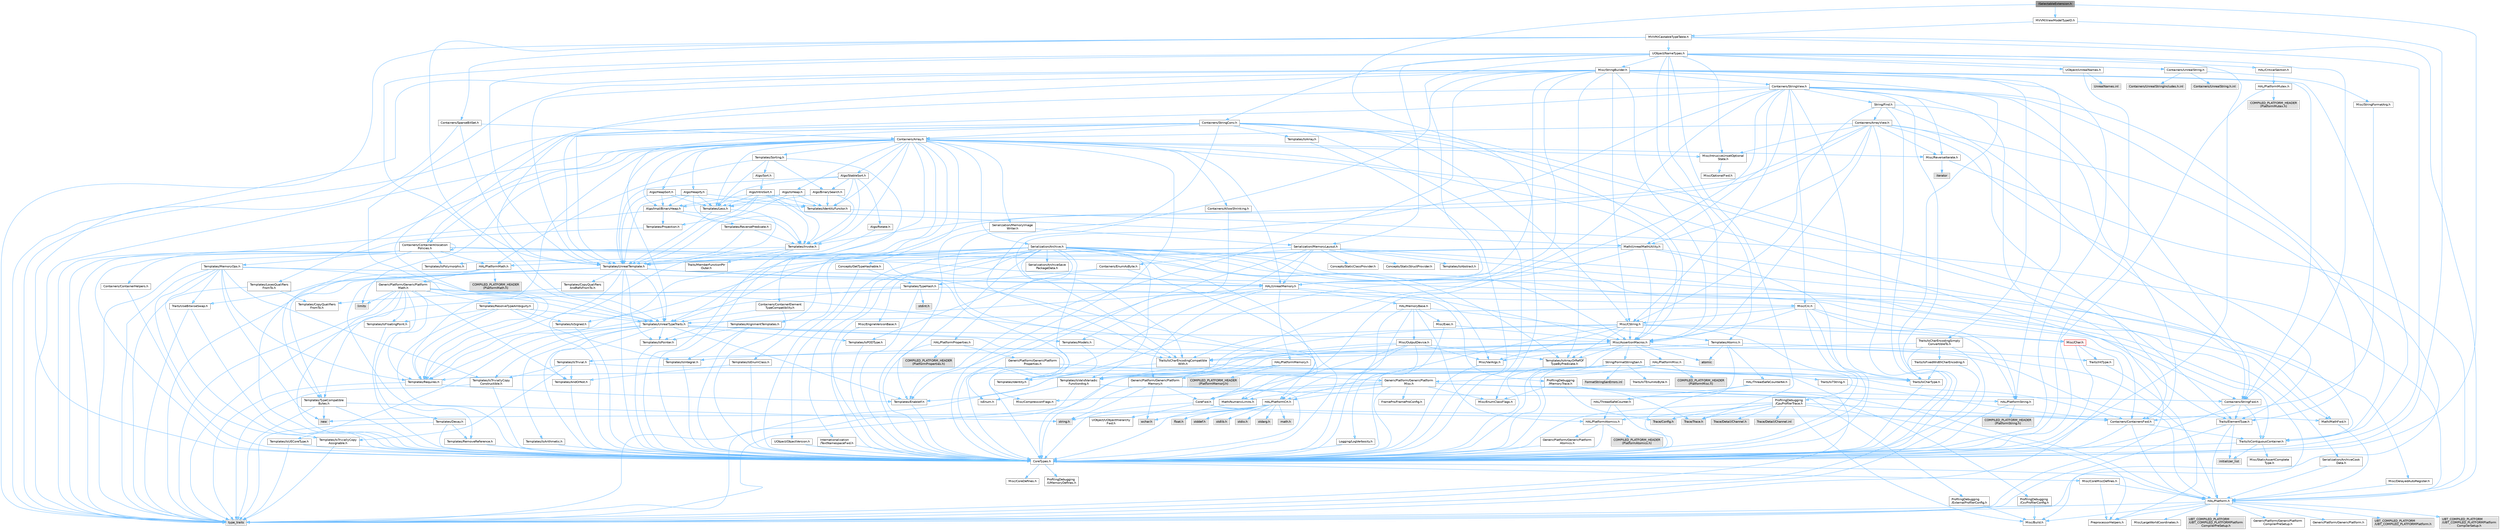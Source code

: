 digraph "ISelectableExtension.h"
{
 // INTERACTIVE_SVG=YES
 // LATEX_PDF_SIZE
  bgcolor="transparent";
  edge [fontname=Helvetica,fontsize=10,labelfontname=Helvetica,labelfontsize=10];
  node [fontname=Helvetica,fontsize=10,shape=box,height=0.2,width=0.4];
  Node1 [id="Node000001",label="ISelectableExtension.h",height=0.2,width=0.4,color="gray40", fillcolor="grey60", style="filled", fontcolor="black",tooltip=" "];
  Node1 -> Node2 [id="edge1_Node000001_Node000002",color="steelblue1",style="solid",tooltip=" "];
  Node2 [id="Node000002",label="CoreTypes.h",height=0.2,width=0.4,color="grey40", fillcolor="white", style="filled",URL="$dc/dec/CoreTypes_8h.html",tooltip=" "];
  Node2 -> Node3 [id="edge2_Node000002_Node000003",color="steelblue1",style="solid",tooltip=" "];
  Node3 [id="Node000003",label="HAL/Platform.h",height=0.2,width=0.4,color="grey40", fillcolor="white", style="filled",URL="$d9/dd0/Platform_8h.html",tooltip=" "];
  Node3 -> Node4 [id="edge3_Node000003_Node000004",color="steelblue1",style="solid",tooltip=" "];
  Node4 [id="Node000004",label="Misc/Build.h",height=0.2,width=0.4,color="grey40", fillcolor="white", style="filled",URL="$d3/dbb/Build_8h.html",tooltip=" "];
  Node3 -> Node5 [id="edge4_Node000003_Node000005",color="steelblue1",style="solid",tooltip=" "];
  Node5 [id="Node000005",label="Misc/LargeWorldCoordinates.h",height=0.2,width=0.4,color="grey40", fillcolor="white", style="filled",URL="$d2/dcb/LargeWorldCoordinates_8h.html",tooltip=" "];
  Node3 -> Node6 [id="edge5_Node000003_Node000006",color="steelblue1",style="solid",tooltip=" "];
  Node6 [id="Node000006",label="type_traits",height=0.2,width=0.4,color="grey60", fillcolor="#E0E0E0", style="filled",tooltip=" "];
  Node3 -> Node7 [id="edge6_Node000003_Node000007",color="steelblue1",style="solid",tooltip=" "];
  Node7 [id="Node000007",label="PreprocessorHelpers.h",height=0.2,width=0.4,color="grey40", fillcolor="white", style="filled",URL="$db/ddb/PreprocessorHelpers_8h.html",tooltip=" "];
  Node3 -> Node8 [id="edge7_Node000003_Node000008",color="steelblue1",style="solid",tooltip=" "];
  Node8 [id="Node000008",label="UBT_COMPILED_PLATFORM\l/UBT_COMPILED_PLATFORMPlatform\lCompilerPreSetup.h",height=0.2,width=0.4,color="grey60", fillcolor="#E0E0E0", style="filled",tooltip=" "];
  Node3 -> Node9 [id="edge8_Node000003_Node000009",color="steelblue1",style="solid",tooltip=" "];
  Node9 [id="Node000009",label="GenericPlatform/GenericPlatform\lCompilerPreSetup.h",height=0.2,width=0.4,color="grey40", fillcolor="white", style="filled",URL="$d9/dc8/GenericPlatformCompilerPreSetup_8h.html",tooltip=" "];
  Node3 -> Node10 [id="edge9_Node000003_Node000010",color="steelblue1",style="solid",tooltip=" "];
  Node10 [id="Node000010",label="GenericPlatform/GenericPlatform.h",height=0.2,width=0.4,color="grey40", fillcolor="white", style="filled",URL="$d6/d84/GenericPlatform_8h.html",tooltip=" "];
  Node3 -> Node11 [id="edge10_Node000003_Node000011",color="steelblue1",style="solid",tooltip=" "];
  Node11 [id="Node000011",label="UBT_COMPILED_PLATFORM\l/UBT_COMPILED_PLATFORMPlatform.h",height=0.2,width=0.4,color="grey60", fillcolor="#E0E0E0", style="filled",tooltip=" "];
  Node3 -> Node12 [id="edge11_Node000003_Node000012",color="steelblue1",style="solid",tooltip=" "];
  Node12 [id="Node000012",label="UBT_COMPILED_PLATFORM\l/UBT_COMPILED_PLATFORMPlatform\lCompilerSetup.h",height=0.2,width=0.4,color="grey60", fillcolor="#E0E0E0", style="filled",tooltip=" "];
  Node2 -> Node13 [id="edge12_Node000002_Node000013",color="steelblue1",style="solid",tooltip=" "];
  Node13 [id="Node000013",label="ProfilingDebugging\l/UMemoryDefines.h",height=0.2,width=0.4,color="grey40", fillcolor="white", style="filled",URL="$d2/da2/UMemoryDefines_8h.html",tooltip=" "];
  Node2 -> Node14 [id="edge13_Node000002_Node000014",color="steelblue1",style="solid",tooltip=" "];
  Node14 [id="Node000014",label="Misc/CoreMiscDefines.h",height=0.2,width=0.4,color="grey40", fillcolor="white", style="filled",URL="$da/d38/CoreMiscDefines_8h.html",tooltip=" "];
  Node14 -> Node3 [id="edge14_Node000014_Node000003",color="steelblue1",style="solid",tooltip=" "];
  Node14 -> Node7 [id="edge15_Node000014_Node000007",color="steelblue1",style="solid",tooltip=" "];
  Node2 -> Node15 [id="edge16_Node000002_Node000015",color="steelblue1",style="solid",tooltip=" "];
  Node15 [id="Node000015",label="Misc/CoreDefines.h",height=0.2,width=0.4,color="grey40", fillcolor="white", style="filled",URL="$d3/dd2/CoreDefines_8h.html",tooltip=" "];
  Node1 -> Node16 [id="edge17_Node000001_Node000016",color="steelblue1",style="solid",tooltip=" "];
  Node16 [id="Node000016",label="Misc/EnumClassFlags.h",height=0.2,width=0.4,color="grey40", fillcolor="white", style="filled",URL="$d8/de7/EnumClassFlags_8h.html",tooltip=" "];
  Node1 -> Node17 [id="edge18_Node000001_Node000017",color="steelblue1",style="solid",tooltip=" "];
  Node17 [id="Node000017",label="MVVM/ViewModelTypeID.h",height=0.2,width=0.4,color="grey40", fillcolor="white", style="filled",URL="$d7/d3e/ViewModelTypeID_8h.html",tooltip=" "];
  Node17 -> Node2 [id="edge19_Node000017_Node000002",color="steelblue1",style="solid",tooltip=" "];
  Node17 -> Node18 [id="edge20_Node000017_Node000018",color="steelblue1",style="solid",tooltip=" "];
  Node18 [id="Node000018",label="MVVM/CastableTypeTable.h",height=0.2,width=0.4,color="grey40", fillcolor="white", style="filled",URL="$d4/dab/CastableTypeTable_8h.html",tooltip=" "];
  Node18 -> Node2 [id="edge21_Node000018_Node000002",color="steelblue1",style="solid",tooltip=" "];
  Node18 -> Node3 [id="edge22_Node000018_Node000003",color="steelblue1",style="solid",tooltip=" "];
  Node18 -> Node19 [id="edge23_Node000018_Node000019",color="steelblue1",style="solid",tooltip=" "];
  Node19 [id="Node000019",label="Templates/UnrealTemplate.h",height=0.2,width=0.4,color="grey40", fillcolor="white", style="filled",URL="$d4/d24/UnrealTemplate_8h.html",tooltip=" "];
  Node19 -> Node2 [id="edge24_Node000019_Node000002",color="steelblue1",style="solid",tooltip=" "];
  Node19 -> Node20 [id="edge25_Node000019_Node000020",color="steelblue1",style="solid",tooltip=" "];
  Node20 [id="Node000020",label="Templates/IsPointer.h",height=0.2,width=0.4,color="grey40", fillcolor="white", style="filled",URL="$d7/d05/IsPointer_8h.html",tooltip=" "];
  Node20 -> Node2 [id="edge26_Node000020_Node000002",color="steelblue1",style="solid",tooltip=" "];
  Node19 -> Node21 [id="edge27_Node000019_Node000021",color="steelblue1",style="solid",tooltip=" "];
  Node21 [id="Node000021",label="HAL/UnrealMemory.h",height=0.2,width=0.4,color="grey40", fillcolor="white", style="filled",URL="$d9/d96/UnrealMemory_8h.html",tooltip=" "];
  Node21 -> Node2 [id="edge28_Node000021_Node000002",color="steelblue1",style="solid",tooltip=" "];
  Node21 -> Node22 [id="edge29_Node000021_Node000022",color="steelblue1",style="solid",tooltip=" "];
  Node22 [id="Node000022",label="GenericPlatform/GenericPlatform\lMemory.h",height=0.2,width=0.4,color="grey40", fillcolor="white", style="filled",URL="$dd/d22/GenericPlatformMemory_8h.html",tooltip=" "];
  Node22 -> Node23 [id="edge30_Node000022_Node000023",color="steelblue1",style="solid",tooltip=" "];
  Node23 [id="Node000023",label="CoreFwd.h",height=0.2,width=0.4,color="grey40", fillcolor="white", style="filled",URL="$d1/d1e/CoreFwd_8h.html",tooltip=" "];
  Node23 -> Node2 [id="edge31_Node000023_Node000002",color="steelblue1",style="solid",tooltip=" "];
  Node23 -> Node24 [id="edge32_Node000023_Node000024",color="steelblue1",style="solid",tooltip=" "];
  Node24 [id="Node000024",label="Containers/ContainersFwd.h",height=0.2,width=0.4,color="grey40", fillcolor="white", style="filled",URL="$d4/d0a/ContainersFwd_8h.html",tooltip=" "];
  Node24 -> Node3 [id="edge33_Node000024_Node000003",color="steelblue1",style="solid",tooltip=" "];
  Node24 -> Node2 [id="edge34_Node000024_Node000002",color="steelblue1",style="solid",tooltip=" "];
  Node24 -> Node25 [id="edge35_Node000024_Node000025",color="steelblue1",style="solid",tooltip=" "];
  Node25 [id="Node000025",label="Traits/IsContiguousContainer.h",height=0.2,width=0.4,color="grey40", fillcolor="white", style="filled",URL="$d5/d3c/IsContiguousContainer_8h.html",tooltip=" "];
  Node25 -> Node2 [id="edge36_Node000025_Node000002",color="steelblue1",style="solid",tooltip=" "];
  Node25 -> Node26 [id="edge37_Node000025_Node000026",color="steelblue1",style="solid",tooltip=" "];
  Node26 [id="Node000026",label="Misc/StaticAssertComplete\lType.h",height=0.2,width=0.4,color="grey40", fillcolor="white", style="filled",URL="$d5/d4e/StaticAssertCompleteType_8h.html",tooltip=" "];
  Node25 -> Node27 [id="edge38_Node000025_Node000027",color="steelblue1",style="solid",tooltip=" "];
  Node27 [id="Node000027",label="initializer_list",height=0.2,width=0.4,color="grey60", fillcolor="#E0E0E0", style="filled",tooltip=" "];
  Node23 -> Node28 [id="edge39_Node000023_Node000028",color="steelblue1",style="solid",tooltip=" "];
  Node28 [id="Node000028",label="Math/MathFwd.h",height=0.2,width=0.4,color="grey40", fillcolor="white", style="filled",URL="$d2/d10/MathFwd_8h.html",tooltip=" "];
  Node28 -> Node3 [id="edge40_Node000028_Node000003",color="steelblue1",style="solid",tooltip=" "];
  Node23 -> Node29 [id="edge41_Node000023_Node000029",color="steelblue1",style="solid",tooltip=" "];
  Node29 [id="Node000029",label="UObject/UObjectHierarchy\lFwd.h",height=0.2,width=0.4,color="grey40", fillcolor="white", style="filled",URL="$d3/d13/UObjectHierarchyFwd_8h.html",tooltip=" "];
  Node22 -> Node2 [id="edge42_Node000022_Node000002",color="steelblue1",style="solid",tooltip=" "];
  Node22 -> Node30 [id="edge43_Node000022_Node000030",color="steelblue1",style="solid",tooltip=" "];
  Node30 [id="Node000030",label="HAL/PlatformString.h",height=0.2,width=0.4,color="grey40", fillcolor="white", style="filled",URL="$db/db5/PlatformString_8h.html",tooltip=" "];
  Node30 -> Node2 [id="edge44_Node000030_Node000002",color="steelblue1",style="solid",tooltip=" "];
  Node30 -> Node31 [id="edge45_Node000030_Node000031",color="steelblue1",style="solid",tooltip=" "];
  Node31 [id="Node000031",label="COMPILED_PLATFORM_HEADER\l(PlatformString.h)",height=0.2,width=0.4,color="grey60", fillcolor="#E0E0E0", style="filled",tooltip=" "];
  Node22 -> Node32 [id="edge46_Node000022_Node000032",color="steelblue1",style="solid",tooltip=" "];
  Node32 [id="Node000032",label="string.h",height=0.2,width=0.4,color="grey60", fillcolor="#E0E0E0", style="filled",tooltip=" "];
  Node22 -> Node33 [id="edge47_Node000022_Node000033",color="steelblue1",style="solid",tooltip=" "];
  Node33 [id="Node000033",label="wchar.h",height=0.2,width=0.4,color="grey60", fillcolor="#E0E0E0", style="filled",tooltip=" "];
  Node21 -> Node34 [id="edge48_Node000021_Node000034",color="steelblue1",style="solid",tooltip=" "];
  Node34 [id="Node000034",label="HAL/MemoryBase.h",height=0.2,width=0.4,color="grey40", fillcolor="white", style="filled",URL="$d6/d9f/MemoryBase_8h.html",tooltip=" "];
  Node34 -> Node2 [id="edge49_Node000034_Node000002",color="steelblue1",style="solid",tooltip=" "];
  Node34 -> Node35 [id="edge50_Node000034_Node000035",color="steelblue1",style="solid",tooltip=" "];
  Node35 [id="Node000035",label="HAL/PlatformAtomics.h",height=0.2,width=0.4,color="grey40", fillcolor="white", style="filled",URL="$d3/d36/PlatformAtomics_8h.html",tooltip=" "];
  Node35 -> Node2 [id="edge51_Node000035_Node000002",color="steelblue1",style="solid",tooltip=" "];
  Node35 -> Node36 [id="edge52_Node000035_Node000036",color="steelblue1",style="solid",tooltip=" "];
  Node36 [id="Node000036",label="GenericPlatform/GenericPlatform\lAtomics.h",height=0.2,width=0.4,color="grey40", fillcolor="white", style="filled",URL="$da/d72/GenericPlatformAtomics_8h.html",tooltip=" "];
  Node36 -> Node2 [id="edge53_Node000036_Node000002",color="steelblue1",style="solid",tooltip=" "];
  Node35 -> Node37 [id="edge54_Node000035_Node000037",color="steelblue1",style="solid",tooltip=" "];
  Node37 [id="Node000037",label="COMPILED_PLATFORM_HEADER\l(PlatformAtomics.h)",height=0.2,width=0.4,color="grey60", fillcolor="#E0E0E0", style="filled",tooltip=" "];
  Node34 -> Node38 [id="edge55_Node000034_Node000038",color="steelblue1",style="solid",tooltip=" "];
  Node38 [id="Node000038",label="HAL/PlatformCrt.h",height=0.2,width=0.4,color="grey40", fillcolor="white", style="filled",URL="$d8/d75/PlatformCrt_8h.html",tooltip=" "];
  Node38 -> Node39 [id="edge56_Node000038_Node000039",color="steelblue1",style="solid",tooltip=" "];
  Node39 [id="Node000039",label="new",height=0.2,width=0.4,color="grey60", fillcolor="#E0E0E0", style="filled",tooltip=" "];
  Node38 -> Node33 [id="edge57_Node000038_Node000033",color="steelblue1",style="solid",tooltip=" "];
  Node38 -> Node40 [id="edge58_Node000038_Node000040",color="steelblue1",style="solid",tooltip=" "];
  Node40 [id="Node000040",label="stddef.h",height=0.2,width=0.4,color="grey60", fillcolor="#E0E0E0", style="filled",tooltip=" "];
  Node38 -> Node41 [id="edge59_Node000038_Node000041",color="steelblue1",style="solid",tooltip=" "];
  Node41 [id="Node000041",label="stdlib.h",height=0.2,width=0.4,color="grey60", fillcolor="#E0E0E0", style="filled",tooltip=" "];
  Node38 -> Node42 [id="edge60_Node000038_Node000042",color="steelblue1",style="solid",tooltip=" "];
  Node42 [id="Node000042",label="stdio.h",height=0.2,width=0.4,color="grey60", fillcolor="#E0E0E0", style="filled",tooltip=" "];
  Node38 -> Node43 [id="edge61_Node000038_Node000043",color="steelblue1",style="solid",tooltip=" "];
  Node43 [id="Node000043",label="stdarg.h",height=0.2,width=0.4,color="grey60", fillcolor="#E0E0E0", style="filled",tooltip=" "];
  Node38 -> Node44 [id="edge62_Node000038_Node000044",color="steelblue1",style="solid",tooltip=" "];
  Node44 [id="Node000044",label="math.h",height=0.2,width=0.4,color="grey60", fillcolor="#E0E0E0", style="filled",tooltip=" "];
  Node38 -> Node45 [id="edge63_Node000038_Node000045",color="steelblue1",style="solid",tooltip=" "];
  Node45 [id="Node000045",label="float.h",height=0.2,width=0.4,color="grey60", fillcolor="#E0E0E0", style="filled",tooltip=" "];
  Node38 -> Node32 [id="edge64_Node000038_Node000032",color="steelblue1",style="solid",tooltip=" "];
  Node34 -> Node46 [id="edge65_Node000034_Node000046",color="steelblue1",style="solid",tooltip=" "];
  Node46 [id="Node000046",label="Misc/Exec.h",height=0.2,width=0.4,color="grey40", fillcolor="white", style="filled",URL="$de/ddb/Exec_8h.html",tooltip=" "];
  Node46 -> Node2 [id="edge66_Node000046_Node000002",color="steelblue1",style="solid",tooltip=" "];
  Node46 -> Node47 [id="edge67_Node000046_Node000047",color="steelblue1",style="solid",tooltip=" "];
  Node47 [id="Node000047",label="Misc/AssertionMacros.h",height=0.2,width=0.4,color="grey40", fillcolor="white", style="filled",URL="$d0/dfa/AssertionMacros_8h.html",tooltip=" "];
  Node47 -> Node2 [id="edge68_Node000047_Node000002",color="steelblue1",style="solid",tooltip=" "];
  Node47 -> Node3 [id="edge69_Node000047_Node000003",color="steelblue1",style="solid",tooltip=" "];
  Node47 -> Node48 [id="edge70_Node000047_Node000048",color="steelblue1",style="solid",tooltip=" "];
  Node48 [id="Node000048",label="HAL/PlatformMisc.h",height=0.2,width=0.4,color="grey40", fillcolor="white", style="filled",URL="$d0/df5/PlatformMisc_8h.html",tooltip=" "];
  Node48 -> Node2 [id="edge71_Node000048_Node000002",color="steelblue1",style="solid",tooltip=" "];
  Node48 -> Node49 [id="edge72_Node000048_Node000049",color="steelblue1",style="solid",tooltip=" "];
  Node49 [id="Node000049",label="GenericPlatform/GenericPlatform\lMisc.h",height=0.2,width=0.4,color="grey40", fillcolor="white", style="filled",URL="$db/d9a/GenericPlatformMisc_8h.html",tooltip=" "];
  Node49 -> Node50 [id="edge73_Node000049_Node000050",color="steelblue1",style="solid",tooltip=" "];
  Node50 [id="Node000050",label="Containers/StringFwd.h",height=0.2,width=0.4,color="grey40", fillcolor="white", style="filled",URL="$df/d37/StringFwd_8h.html",tooltip=" "];
  Node50 -> Node2 [id="edge74_Node000050_Node000002",color="steelblue1",style="solid",tooltip=" "];
  Node50 -> Node51 [id="edge75_Node000050_Node000051",color="steelblue1",style="solid",tooltip=" "];
  Node51 [id="Node000051",label="Traits/ElementType.h",height=0.2,width=0.4,color="grey40", fillcolor="white", style="filled",URL="$d5/d4f/ElementType_8h.html",tooltip=" "];
  Node51 -> Node3 [id="edge76_Node000051_Node000003",color="steelblue1",style="solid",tooltip=" "];
  Node51 -> Node27 [id="edge77_Node000051_Node000027",color="steelblue1",style="solid",tooltip=" "];
  Node51 -> Node6 [id="edge78_Node000051_Node000006",color="steelblue1",style="solid",tooltip=" "];
  Node50 -> Node25 [id="edge79_Node000050_Node000025",color="steelblue1",style="solid",tooltip=" "];
  Node49 -> Node23 [id="edge80_Node000049_Node000023",color="steelblue1",style="solid",tooltip=" "];
  Node49 -> Node2 [id="edge81_Node000049_Node000002",color="steelblue1",style="solid",tooltip=" "];
  Node49 -> Node52 [id="edge82_Node000049_Node000052",color="steelblue1",style="solid",tooltip=" "];
  Node52 [id="Node000052",label="FramePro/FrameProConfig.h",height=0.2,width=0.4,color="grey40", fillcolor="white", style="filled",URL="$d7/d90/FrameProConfig_8h.html",tooltip=" "];
  Node49 -> Node38 [id="edge83_Node000049_Node000038",color="steelblue1",style="solid",tooltip=" "];
  Node49 -> Node53 [id="edge84_Node000049_Node000053",color="steelblue1",style="solid",tooltip=" "];
  Node53 [id="Node000053",label="Math/NumericLimits.h",height=0.2,width=0.4,color="grey40", fillcolor="white", style="filled",URL="$df/d1b/NumericLimits_8h.html",tooltip=" "];
  Node53 -> Node2 [id="edge85_Node000053_Node000002",color="steelblue1",style="solid",tooltip=" "];
  Node49 -> Node54 [id="edge86_Node000049_Node000054",color="steelblue1",style="solid",tooltip=" "];
  Node54 [id="Node000054",label="Misc/CompressionFlags.h",height=0.2,width=0.4,color="grey40", fillcolor="white", style="filled",URL="$d9/d76/CompressionFlags_8h.html",tooltip=" "];
  Node49 -> Node16 [id="edge87_Node000049_Node000016",color="steelblue1",style="solid",tooltip=" "];
  Node49 -> Node55 [id="edge88_Node000049_Node000055",color="steelblue1",style="solid",tooltip=" "];
  Node55 [id="Node000055",label="ProfilingDebugging\l/CsvProfilerConfig.h",height=0.2,width=0.4,color="grey40", fillcolor="white", style="filled",URL="$d3/d88/CsvProfilerConfig_8h.html",tooltip=" "];
  Node55 -> Node4 [id="edge89_Node000055_Node000004",color="steelblue1",style="solid",tooltip=" "];
  Node49 -> Node56 [id="edge90_Node000049_Node000056",color="steelblue1",style="solid",tooltip=" "];
  Node56 [id="Node000056",label="ProfilingDebugging\l/ExternalProfilerConfig.h",height=0.2,width=0.4,color="grey40", fillcolor="white", style="filled",URL="$d3/dbb/ExternalProfilerConfig_8h.html",tooltip=" "];
  Node56 -> Node4 [id="edge91_Node000056_Node000004",color="steelblue1",style="solid",tooltip=" "];
  Node48 -> Node57 [id="edge92_Node000048_Node000057",color="steelblue1",style="solid",tooltip=" "];
  Node57 [id="Node000057",label="COMPILED_PLATFORM_HEADER\l(PlatformMisc.h)",height=0.2,width=0.4,color="grey60", fillcolor="#E0E0E0", style="filled",tooltip=" "];
  Node48 -> Node58 [id="edge93_Node000048_Node000058",color="steelblue1",style="solid",tooltip=" "];
  Node58 [id="Node000058",label="ProfilingDebugging\l/CpuProfilerTrace.h",height=0.2,width=0.4,color="grey40", fillcolor="white", style="filled",URL="$da/dcb/CpuProfilerTrace_8h.html",tooltip=" "];
  Node58 -> Node2 [id="edge94_Node000058_Node000002",color="steelblue1",style="solid",tooltip=" "];
  Node58 -> Node24 [id="edge95_Node000058_Node000024",color="steelblue1",style="solid",tooltip=" "];
  Node58 -> Node35 [id="edge96_Node000058_Node000035",color="steelblue1",style="solid",tooltip=" "];
  Node58 -> Node7 [id="edge97_Node000058_Node000007",color="steelblue1",style="solid",tooltip=" "];
  Node58 -> Node4 [id="edge98_Node000058_Node000004",color="steelblue1",style="solid",tooltip=" "];
  Node58 -> Node59 [id="edge99_Node000058_Node000059",color="steelblue1",style="solid",tooltip=" "];
  Node59 [id="Node000059",label="Trace/Config.h",height=0.2,width=0.4,color="grey60", fillcolor="#E0E0E0", style="filled",tooltip=" "];
  Node58 -> Node60 [id="edge100_Node000058_Node000060",color="steelblue1",style="solid",tooltip=" "];
  Node60 [id="Node000060",label="Trace/Detail/Channel.h",height=0.2,width=0.4,color="grey60", fillcolor="#E0E0E0", style="filled",tooltip=" "];
  Node58 -> Node61 [id="edge101_Node000058_Node000061",color="steelblue1",style="solid",tooltip=" "];
  Node61 [id="Node000061",label="Trace/Detail/Channel.inl",height=0.2,width=0.4,color="grey60", fillcolor="#E0E0E0", style="filled",tooltip=" "];
  Node58 -> Node62 [id="edge102_Node000058_Node000062",color="steelblue1",style="solid",tooltip=" "];
  Node62 [id="Node000062",label="Trace/Trace.h",height=0.2,width=0.4,color="grey60", fillcolor="#E0E0E0", style="filled",tooltip=" "];
  Node47 -> Node7 [id="edge103_Node000047_Node000007",color="steelblue1",style="solid",tooltip=" "];
  Node47 -> Node63 [id="edge104_Node000047_Node000063",color="steelblue1",style="solid",tooltip=" "];
  Node63 [id="Node000063",label="Templates/EnableIf.h",height=0.2,width=0.4,color="grey40", fillcolor="white", style="filled",URL="$d7/d60/EnableIf_8h.html",tooltip=" "];
  Node63 -> Node2 [id="edge105_Node000063_Node000002",color="steelblue1",style="solid",tooltip=" "];
  Node47 -> Node64 [id="edge106_Node000047_Node000064",color="steelblue1",style="solid",tooltip=" "];
  Node64 [id="Node000064",label="Templates/IsArrayOrRefOf\lTypeByPredicate.h",height=0.2,width=0.4,color="grey40", fillcolor="white", style="filled",URL="$d6/da1/IsArrayOrRefOfTypeByPredicate_8h.html",tooltip=" "];
  Node64 -> Node2 [id="edge107_Node000064_Node000002",color="steelblue1",style="solid",tooltip=" "];
  Node47 -> Node65 [id="edge108_Node000047_Node000065",color="steelblue1",style="solid",tooltip=" "];
  Node65 [id="Node000065",label="Templates/IsValidVariadic\lFunctionArg.h",height=0.2,width=0.4,color="grey40", fillcolor="white", style="filled",URL="$d0/dc8/IsValidVariadicFunctionArg_8h.html",tooltip=" "];
  Node65 -> Node2 [id="edge109_Node000065_Node000002",color="steelblue1",style="solid",tooltip=" "];
  Node65 -> Node66 [id="edge110_Node000065_Node000066",color="steelblue1",style="solid",tooltip=" "];
  Node66 [id="Node000066",label="IsEnum.h",height=0.2,width=0.4,color="grey40", fillcolor="white", style="filled",URL="$d4/de5/IsEnum_8h.html",tooltip=" "];
  Node65 -> Node6 [id="edge111_Node000065_Node000006",color="steelblue1",style="solid",tooltip=" "];
  Node47 -> Node67 [id="edge112_Node000047_Node000067",color="steelblue1",style="solid",tooltip=" "];
  Node67 [id="Node000067",label="Traits/IsCharEncodingCompatible\lWith.h",height=0.2,width=0.4,color="grey40", fillcolor="white", style="filled",URL="$df/dd1/IsCharEncodingCompatibleWith_8h.html",tooltip=" "];
  Node67 -> Node6 [id="edge113_Node000067_Node000006",color="steelblue1",style="solid",tooltip=" "];
  Node67 -> Node68 [id="edge114_Node000067_Node000068",color="steelblue1",style="solid",tooltip=" "];
  Node68 [id="Node000068",label="Traits/IsCharType.h",height=0.2,width=0.4,color="grey40", fillcolor="white", style="filled",URL="$db/d51/IsCharType_8h.html",tooltip=" "];
  Node68 -> Node2 [id="edge115_Node000068_Node000002",color="steelblue1",style="solid",tooltip=" "];
  Node47 -> Node69 [id="edge116_Node000047_Node000069",color="steelblue1",style="solid",tooltip=" "];
  Node69 [id="Node000069",label="Misc/VarArgs.h",height=0.2,width=0.4,color="grey40", fillcolor="white", style="filled",URL="$d5/d6f/VarArgs_8h.html",tooltip=" "];
  Node69 -> Node2 [id="edge117_Node000069_Node000002",color="steelblue1",style="solid",tooltip=" "];
  Node47 -> Node70 [id="edge118_Node000047_Node000070",color="steelblue1",style="solid",tooltip=" "];
  Node70 [id="Node000070",label="String/FormatStringSan.h",height=0.2,width=0.4,color="grey40", fillcolor="white", style="filled",URL="$d3/d8b/FormatStringSan_8h.html",tooltip=" "];
  Node70 -> Node6 [id="edge119_Node000070_Node000006",color="steelblue1",style="solid",tooltip=" "];
  Node70 -> Node2 [id="edge120_Node000070_Node000002",color="steelblue1",style="solid",tooltip=" "];
  Node70 -> Node71 [id="edge121_Node000070_Node000071",color="steelblue1",style="solid",tooltip=" "];
  Node71 [id="Node000071",label="Templates/Requires.h",height=0.2,width=0.4,color="grey40", fillcolor="white", style="filled",URL="$dc/d96/Requires_8h.html",tooltip=" "];
  Node71 -> Node63 [id="edge122_Node000071_Node000063",color="steelblue1",style="solid",tooltip=" "];
  Node71 -> Node6 [id="edge123_Node000071_Node000006",color="steelblue1",style="solid",tooltip=" "];
  Node70 -> Node72 [id="edge124_Node000070_Node000072",color="steelblue1",style="solid",tooltip=" "];
  Node72 [id="Node000072",label="Templates/Identity.h",height=0.2,width=0.4,color="grey40", fillcolor="white", style="filled",URL="$d0/dd5/Identity_8h.html",tooltip=" "];
  Node70 -> Node65 [id="edge125_Node000070_Node000065",color="steelblue1",style="solid",tooltip=" "];
  Node70 -> Node68 [id="edge126_Node000070_Node000068",color="steelblue1",style="solid",tooltip=" "];
  Node70 -> Node73 [id="edge127_Node000070_Node000073",color="steelblue1",style="solid",tooltip=" "];
  Node73 [id="Node000073",label="Traits/IsTEnumAsByte.h",height=0.2,width=0.4,color="grey40", fillcolor="white", style="filled",URL="$d1/de6/IsTEnumAsByte_8h.html",tooltip=" "];
  Node70 -> Node74 [id="edge128_Node000070_Node000074",color="steelblue1",style="solid",tooltip=" "];
  Node74 [id="Node000074",label="Traits/IsTString.h",height=0.2,width=0.4,color="grey40", fillcolor="white", style="filled",URL="$d0/df8/IsTString_8h.html",tooltip=" "];
  Node74 -> Node24 [id="edge129_Node000074_Node000024",color="steelblue1",style="solid",tooltip=" "];
  Node70 -> Node24 [id="edge130_Node000070_Node000024",color="steelblue1",style="solid",tooltip=" "];
  Node70 -> Node75 [id="edge131_Node000070_Node000075",color="steelblue1",style="solid",tooltip=" "];
  Node75 [id="Node000075",label="FormatStringSanErrors.inl",height=0.2,width=0.4,color="grey60", fillcolor="#E0E0E0", style="filled",tooltip=" "];
  Node47 -> Node76 [id="edge132_Node000047_Node000076",color="steelblue1",style="solid",tooltip=" "];
  Node76 [id="Node000076",label="atomic",height=0.2,width=0.4,color="grey60", fillcolor="#E0E0E0", style="filled",tooltip=" "];
  Node34 -> Node77 [id="edge133_Node000034_Node000077",color="steelblue1",style="solid",tooltip=" "];
  Node77 [id="Node000077",label="Misc/OutputDevice.h",height=0.2,width=0.4,color="grey40", fillcolor="white", style="filled",URL="$d7/d32/OutputDevice_8h.html",tooltip=" "];
  Node77 -> Node23 [id="edge134_Node000077_Node000023",color="steelblue1",style="solid",tooltip=" "];
  Node77 -> Node2 [id="edge135_Node000077_Node000002",color="steelblue1",style="solid",tooltip=" "];
  Node77 -> Node78 [id="edge136_Node000077_Node000078",color="steelblue1",style="solid",tooltip=" "];
  Node78 [id="Node000078",label="Logging/LogVerbosity.h",height=0.2,width=0.4,color="grey40", fillcolor="white", style="filled",URL="$d2/d8f/LogVerbosity_8h.html",tooltip=" "];
  Node78 -> Node2 [id="edge137_Node000078_Node000002",color="steelblue1",style="solid",tooltip=" "];
  Node77 -> Node69 [id="edge138_Node000077_Node000069",color="steelblue1",style="solid",tooltip=" "];
  Node77 -> Node64 [id="edge139_Node000077_Node000064",color="steelblue1",style="solid",tooltip=" "];
  Node77 -> Node65 [id="edge140_Node000077_Node000065",color="steelblue1",style="solid",tooltip=" "];
  Node77 -> Node67 [id="edge141_Node000077_Node000067",color="steelblue1",style="solid",tooltip=" "];
  Node34 -> Node79 [id="edge142_Node000034_Node000079",color="steelblue1",style="solid",tooltip=" "];
  Node79 [id="Node000079",label="Templates/Atomic.h",height=0.2,width=0.4,color="grey40", fillcolor="white", style="filled",URL="$d3/d91/Atomic_8h.html",tooltip=" "];
  Node79 -> Node80 [id="edge143_Node000079_Node000080",color="steelblue1",style="solid",tooltip=" "];
  Node80 [id="Node000080",label="HAL/ThreadSafeCounter.h",height=0.2,width=0.4,color="grey40", fillcolor="white", style="filled",URL="$dc/dc9/ThreadSafeCounter_8h.html",tooltip=" "];
  Node80 -> Node2 [id="edge144_Node000080_Node000002",color="steelblue1",style="solid",tooltip=" "];
  Node80 -> Node35 [id="edge145_Node000080_Node000035",color="steelblue1",style="solid",tooltip=" "];
  Node79 -> Node81 [id="edge146_Node000079_Node000081",color="steelblue1",style="solid",tooltip=" "];
  Node81 [id="Node000081",label="HAL/ThreadSafeCounter64.h",height=0.2,width=0.4,color="grey40", fillcolor="white", style="filled",URL="$d0/d12/ThreadSafeCounter64_8h.html",tooltip=" "];
  Node81 -> Node2 [id="edge147_Node000081_Node000002",color="steelblue1",style="solid",tooltip=" "];
  Node81 -> Node80 [id="edge148_Node000081_Node000080",color="steelblue1",style="solid",tooltip=" "];
  Node79 -> Node82 [id="edge149_Node000079_Node000082",color="steelblue1",style="solid",tooltip=" "];
  Node82 [id="Node000082",label="Templates/IsIntegral.h",height=0.2,width=0.4,color="grey40", fillcolor="white", style="filled",URL="$da/d64/IsIntegral_8h.html",tooltip=" "];
  Node82 -> Node2 [id="edge150_Node000082_Node000002",color="steelblue1",style="solid",tooltip=" "];
  Node79 -> Node83 [id="edge151_Node000079_Node000083",color="steelblue1",style="solid",tooltip=" "];
  Node83 [id="Node000083",label="Templates/IsTrivial.h",height=0.2,width=0.4,color="grey40", fillcolor="white", style="filled",URL="$da/d4c/IsTrivial_8h.html",tooltip=" "];
  Node83 -> Node84 [id="edge152_Node000083_Node000084",color="steelblue1",style="solid",tooltip=" "];
  Node84 [id="Node000084",label="Templates/AndOrNot.h",height=0.2,width=0.4,color="grey40", fillcolor="white", style="filled",URL="$db/d0a/AndOrNot_8h.html",tooltip=" "];
  Node84 -> Node2 [id="edge153_Node000084_Node000002",color="steelblue1",style="solid",tooltip=" "];
  Node83 -> Node85 [id="edge154_Node000083_Node000085",color="steelblue1",style="solid",tooltip=" "];
  Node85 [id="Node000085",label="Templates/IsTriviallyCopy\lConstructible.h",height=0.2,width=0.4,color="grey40", fillcolor="white", style="filled",URL="$d3/d78/IsTriviallyCopyConstructible_8h.html",tooltip=" "];
  Node85 -> Node2 [id="edge155_Node000085_Node000002",color="steelblue1",style="solid",tooltip=" "];
  Node85 -> Node6 [id="edge156_Node000085_Node000006",color="steelblue1",style="solid",tooltip=" "];
  Node83 -> Node86 [id="edge157_Node000083_Node000086",color="steelblue1",style="solid",tooltip=" "];
  Node86 [id="Node000086",label="Templates/IsTriviallyCopy\lAssignable.h",height=0.2,width=0.4,color="grey40", fillcolor="white", style="filled",URL="$d2/df2/IsTriviallyCopyAssignable_8h.html",tooltip=" "];
  Node86 -> Node2 [id="edge158_Node000086_Node000002",color="steelblue1",style="solid",tooltip=" "];
  Node86 -> Node6 [id="edge159_Node000086_Node000006",color="steelblue1",style="solid",tooltip=" "];
  Node83 -> Node6 [id="edge160_Node000083_Node000006",color="steelblue1",style="solid",tooltip=" "];
  Node79 -> Node87 [id="edge161_Node000079_Node000087",color="steelblue1",style="solid",tooltip=" "];
  Node87 [id="Node000087",label="Traits/IntType.h",height=0.2,width=0.4,color="grey40", fillcolor="white", style="filled",URL="$d7/deb/IntType_8h.html",tooltip=" "];
  Node87 -> Node3 [id="edge162_Node000087_Node000003",color="steelblue1",style="solid",tooltip=" "];
  Node79 -> Node76 [id="edge163_Node000079_Node000076",color="steelblue1",style="solid",tooltip=" "];
  Node21 -> Node88 [id="edge164_Node000021_Node000088",color="steelblue1",style="solid",tooltip=" "];
  Node88 [id="Node000088",label="HAL/PlatformMemory.h",height=0.2,width=0.4,color="grey40", fillcolor="white", style="filled",URL="$de/d68/PlatformMemory_8h.html",tooltip=" "];
  Node88 -> Node2 [id="edge165_Node000088_Node000002",color="steelblue1",style="solid",tooltip=" "];
  Node88 -> Node22 [id="edge166_Node000088_Node000022",color="steelblue1",style="solid",tooltip=" "];
  Node88 -> Node89 [id="edge167_Node000088_Node000089",color="steelblue1",style="solid",tooltip=" "];
  Node89 [id="Node000089",label="COMPILED_PLATFORM_HEADER\l(PlatformMemory.h)",height=0.2,width=0.4,color="grey60", fillcolor="#E0E0E0", style="filled",tooltip=" "];
  Node21 -> Node90 [id="edge168_Node000021_Node000090",color="steelblue1",style="solid",tooltip=" "];
  Node90 [id="Node000090",label="ProfilingDebugging\l/MemoryTrace.h",height=0.2,width=0.4,color="grey40", fillcolor="white", style="filled",URL="$da/dd7/MemoryTrace_8h.html",tooltip=" "];
  Node90 -> Node3 [id="edge169_Node000090_Node000003",color="steelblue1",style="solid",tooltip=" "];
  Node90 -> Node16 [id="edge170_Node000090_Node000016",color="steelblue1",style="solid",tooltip=" "];
  Node90 -> Node59 [id="edge171_Node000090_Node000059",color="steelblue1",style="solid",tooltip=" "];
  Node90 -> Node62 [id="edge172_Node000090_Node000062",color="steelblue1",style="solid",tooltip=" "];
  Node21 -> Node20 [id="edge173_Node000021_Node000020",color="steelblue1",style="solid",tooltip=" "];
  Node19 -> Node91 [id="edge174_Node000019_Node000091",color="steelblue1",style="solid",tooltip=" "];
  Node91 [id="Node000091",label="Templates/CopyQualifiers\lAndRefsFromTo.h",height=0.2,width=0.4,color="grey40", fillcolor="white", style="filled",URL="$d3/db3/CopyQualifiersAndRefsFromTo_8h.html",tooltip=" "];
  Node91 -> Node92 [id="edge175_Node000091_Node000092",color="steelblue1",style="solid",tooltip=" "];
  Node92 [id="Node000092",label="Templates/CopyQualifiers\lFromTo.h",height=0.2,width=0.4,color="grey40", fillcolor="white", style="filled",URL="$d5/db4/CopyQualifiersFromTo_8h.html",tooltip=" "];
  Node19 -> Node93 [id="edge176_Node000019_Node000093",color="steelblue1",style="solid",tooltip=" "];
  Node93 [id="Node000093",label="Templates/UnrealTypeTraits.h",height=0.2,width=0.4,color="grey40", fillcolor="white", style="filled",URL="$d2/d2d/UnrealTypeTraits_8h.html",tooltip=" "];
  Node93 -> Node2 [id="edge177_Node000093_Node000002",color="steelblue1",style="solid",tooltip=" "];
  Node93 -> Node20 [id="edge178_Node000093_Node000020",color="steelblue1",style="solid",tooltip=" "];
  Node93 -> Node47 [id="edge179_Node000093_Node000047",color="steelblue1",style="solid",tooltip=" "];
  Node93 -> Node84 [id="edge180_Node000093_Node000084",color="steelblue1",style="solid",tooltip=" "];
  Node93 -> Node63 [id="edge181_Node000093_Node000063",color="steelblue1",style="solid",tooltip=" "];
  Node93 -> Node94 [id="edge182_Node000093_Node000094",color="steelblue1",style="solid",tooltip=" "];
  Node94 [id="Node000094",label="Templates/IsArithmetic.h",height=0.2,width=0.4,color="grey40", fillcolor="white", style="filled",URL="$d2/d5d/IsArithmetic_8h.html",tooltip=" "];
  Node94 -> Node2 [id="edge183_Node000094_Node000002",color="steelblue1",style="solid",tooltip=" "];
  Node93 -> Node66 [id="edge184_Node000093_Node000066",color="steelblue1",style="solid",tooltip=" "];
  Node93 -> Node95 [id="edge185_Node000093_Node000095",color="steelblue1",style="solid",tooltip=" "];
  Node95 [id="Node000095",label="Templates/Models.h",height=0.2,width=0.4,color="grey40", fillcolor="white", style="filled",URL="$d3/d0c/Models_8h.html",tooltip=" "];
  Node95 -> Node72 [id="edge186_Node000095_Node000072",color="steelblue1",style="solid",tooltip=" "];
  Node93 -> Node96 [id="edge187_Node000093_Node000096",color="steelblue1",style="solid",tooltip=" "];
  Node96 [id="Node000096",label="Templates/IsPODType.h",height=0.2,width=0.4,color="grey40", fillcolor="white", style="filled",URL="$d7/db1/IsPODType_8h.html",tooltip=" "];
  Node96 -> Node2 [id="edge188_Node000096_Node000002",color="steelblue1",style="solid",tooltip=" "];
  Node93 -> Node97 [id="edge189_Node000093_Node000097",color="steelblue1",style="solid",tooltip=" "];
  Node97 [id="Node000097",label="Templates/IsUECoreType.h",height=0.2,width=0.4,color="grey40", fillcolor="white", style="filled",URL="$d1/db8/IsUECoreType_8h.html",tooltip=" "];
  Node97 -> Node2 [id="edge190_Node000097_Node000002",color="steelblue1",style="solid",tooltip=" "];
  Node97 -> Node6 [id="edge191_Node000097_Node000006",color="steelblue1",style="solid",tooltip=" "];
  Node93 -> Node85 [id="edge192_Node000093_Node000085",color="steelblue1",style="solid",tooltip=" "];
  Node19 -> Node98 [id="edge193_Node000019_Node000098",color="steelblue1",style="solid",tooltip=" "];
  Node98 [id="Node000098",label="Templates/RemoveReference.h",height=0.2,width=0.4,color="grey40", fillcolor="white", style="filled",URL="$da/dbe/RemoveReference_8h.html",tooltip=" "];
  Node98 -> Node2 [id="edge194_Node000098_Node000002",color="steelblue1",style="solid",tooltip=" "];
  Node19 -> Node71 [id="edge195_Node000019_Node000071",color="steelblue1",style="solid",tooltip=" "];
  Node19 -> Node99 [id="edge196_Node000019_Node000099",color="steelblue1",style="solid",tooltip=" "];
  Node99 [id="Node000099",label="Templates/TypeCompatible\lBytes.h",height=0.2,width=0.4,color="grey40", fillcolor="white", style="filled",URL="$df/d0a/TypeCompatibleBytes_8h.html",tooltip=" "];
  Node99 -> Node2 [id="edge197_Node000099_Node000002",color="steelblue1",style="solid",tooltip=" "];
  Node99 -> Node32 [id="edge198_Node000099_Node000032",color="steelblue1",style="solid",tooltip=" "];
  Node99 -> Node39 [id="edge199_Node000099_Node000039",color="steelblue1",style="solid",tooltip=" "];
  Node99 -> Node6 [id="edge200_Node000099_Node000006",color="steelblue1",style="solid",tooltip=" "];
  Node19 -> Node72 [id="edge201_Node000019_Node000072",color="steelblue1",style="solid",tooltip=" "];
  Node19 -> Node25 [id="edge202_Node000019_Node000025",color="steelblue1",style="solid",tooltip=" "];
  Node19 -> Node100 [id="edge203_Node000019_Node000100",color="steelblue1",style="solid",tooltip=" "];
  Node100 [id="Node000100",label="Traits/UseBitwiseSwap.h",height=0.2,width=0.4,color="grey40", fillcolor="white", style="filled",URL="$db/df3/UseBitwiseSwap_8h.html",tooltip=" "];
  Node100 -> Node2 [id="edge204_Node000100_Node000002",color="steelblue1",style="solid",tooltip=" "];
  Node100 -> Node6 [id="edge205_Node000100_Node000006",color="steelblue1",style="solid",tooltip=" "];
  Node19 -> Node6 [id="edge206_Node000019_Node000006",color="steelblue1",style="solid",tooltip=" "];
  Node18 -> Node101 [id="edge207_Node000018_Node000101",color="steelblue1",style="solid",tooltip=" "];
  Node101 [id="Node000101",label="Containers/SparseBitSet.h",height=0.2,width=0.4,color="grey40", fillcolor="white", style="filled",URL="$d5/d37/SparseBitSet_8h.html",tooltip=" "];
  Node101 -> Node2 [id="edge208_Node000101_Node000002",color="steelblue1",style="solid",tooltip=" "];
  Node101 -> Node19 [id="edge209_Node000101_Node000019",color="steelblue1",style="solid",tooltip=" "];
  Node101 -> Node102 [id="edge210_Node000101_Node000102",color="steelblue1",style="solid",tooltip=" "];
  Node102 [id="Node000102",label="Containers/Array.h",height=0.2,width=0.4,color="grey40", fillcolor="white", style="filled",URL="$df/dd0/Array_8h.html",tooltip=" "];
  Node102 -> Node2 [id="edge211_Node000102_Node000002",color="steelblue1",style="solid",tooltip=" "];
  Node102 -> Node47 [id="edge212_Node000102_Node000047",color="steelblue1",style="solid",tooltip=" "];
  Node102 -> Node103 [id="edge213_Node000102_Node000103",color="steelblue1",style="solid",tooltip=" "];
  Node103 [id="Node000103",label="Misc/IntrusiveUnsetOptional\lState.h",height=0.2,width=0.4,color="grey40", fillcolor="white", style="filled",URL="$d2/d0a/IntrusiveUnsetOptionalState_8h.html",tooltip=" "];
  Node103 -> Node104 [id="edge214_Node000103_Node000104",color="steelblue1",style="solid",tooltip=" "];
  Node104 [id="Node000104",label="Misc/OptionalFwd.h",height=0.2,width=0.4,color="grey40", fillcolor="white", style="filled",URL="$dc/d50/OptionalFwd_8h.html",tooltip=" "];
  Node102 -> Node105 [id="edge215_Node000102_Node000105",color="steelblue1",style="solid",tooltip=" "];
  Node105 [id="Node000105",label="Misc/ReverseIterate.h",height=0.2,width=0.4,color="grey40", fillcolor="white", style="filled",URL="$db/de3/ReverseIterate_8h.html",tooltip=" "];
  Node105 -> Node3 [id="edge216_Node000105_Node000003",color="steelblue1",style="solid",tooltip=" "];
  Node105 -> Node106 [id="edge217_Node000105_Node000106",color="steelblue1",style="solid",tooltip=" "];
  Node106 [id="Node000106",label="iterator",height=0.2,width=0.4,color="grey60", fillcolor="#E0E0E0", style="filled",tooltip=" "];
  Node102 -> Node21 [id="edge218_Node000102_Node000021",color="steelblue1",style="solid",tooltip=" "];
  Node102 -> Node93 [id="edge219_Node000102_Node000093",color="steelblue1",style="solid",tooltip=" "];
  Node102 -> Node19 [id="edge220_Node000102_Node000019",color="steelblue1",style="solid",tooltip=" "];
  Node102 -> Node107 [id="edge221_Node000102_Node000107",color="steelblue1",style="solid",tooltip=" "];
  Node107 [id="Node000107",label="Containers/AllowShrinking.h",height=0.2,width=0.4,color="grey40", fillcolor="white", style="filled",URL="$d7/d1a/AllowShrinking_8h.html",tooltip=" "];
  Node107 -> Node2 [id="edge222_Node000107_Node000002",color="steelblue1",style="solid",tooltip=" "];
  Node102 -> Node108 [id="edge223_Node000102_Node000108",color="steelblue1",style="solid",tooltip=" "];
  Node108 [id="Node000108",label="Containers/ContainerAllocation\lPolicies.h",height=0.2,width=0.4,color="grey40", fillcolor="white", style="filled",URL="$d7/dff/ContainerAllocationPolicies_8h.html",tooltip=" "];
  Node108 -> Node2 [id="edge224_Node000108_Node000002",color="steelblue1",style="solid",tooltip=" "];
  Node108 -> Node109 [id="edge225_Node000108_Node000109",color="steelblue1",style="solid",tooltip=" "];
  Node109 [id="Node000109",label="Containers/ContainerHelpers.h",height=0.2,width=0.4,color="grey40", fillcolor="white", style="filled",URL="$d7/d33/ContainerHelpers_8h.html",tooltip=" "];
  Node109 -> Node2 [id="edge226_Node000109_Node000002",color="steelblue1",style="solid",tooltip=" "];
  Node108 -> Node108 [id="edge227_Node000108_Node000108",color="steelblue1",style="solid",tooltip=" "];
  Node108 -> Node110 [id="edge228_Node000108_Node000110",color="steelblue1",style="solid",tooltip=" "];
  Node110 [id="Node000110",label="HAL/PlatformMath.h",height=0.2,width=0.4,color="grey40", fillcolor="white", style="filled",URL="$dc/d53/PlatformMath_8h.html",tooltip=" "];
  Node110 -> Node2 [id="edge229_Node000110_Node000002",color="steelblue1",style="solid",tooltip=" "];
  Node110 -> Node111 [id="edge230_Node000110_Node000111",color="steelblue1",style="solid",tooltip=" "];
  Node111 [id="Node000111",label="GenericPlatform/GenericPlatform\lMath.h",height=0.2,width=0.4,color="grey40", fillcolor="white", style="filled",URL="$d5/d79/GenericPlatformMath_8h.html",tooltip=" "];
  Node111 -> Node2 [id="edge231_Node000111_Node000002",color="steelblue1",style="solid",tooltip=" "];
  Node111 -> Node24 [id="edge232_Node000111_Node000024",color="steelblue1",style="solid",tooltip=" "];
  Node111 -> Node38 [id="edge233_Node000111_Node000038",color="steelblue1",style="solid",tooltip=" "];
  Node111 -> Node84 [id="edge234_Node000111_Node000084",color="steelblue1",style="solid",tooltip=" "];
  Node111 -> Node112 [id="edge235_Node000111_Node000112",color="steelblue1",style="solid",tooltip=" "];
  Node112 [id="Node000112",label="Templates/Decay.h",height=0.2,width=0.4,color="grey40", fillcolor="white", style="filled",URL="$dd/d0f/Decay_8h.html",tooltip=" "];
  Node112 -> Node2 [id="edge236_Node000112_Node000002",color="steelblue1",style="solid",tooltip=" "];
  Node112 -> Node98 [id="edge237_Node000112_Node000098",color="steelblue1",style="solid",tooltip=" "];
  Node112 -> Node6 [id="edge238_Node000112_Node000006",color="steelblue1",style="solid",tooltip=" "];
  Node111 -> Node113 [id="edge239_Node000111_Node000113",color="steelblue1",style="solid",tooltip=" "];
  Node113 [id="Node000113",label="Templates/IsFloatingPoint.h",height=0.2,width=0.4,color="grey40", fillcolor="white", style="filled",URL="$d3/d11/IsFloatingPoint_8h.html",tooltip=" "];
  Node113 -> Node2 [id="edge240_Node000113_Node000002",color="steelblue1",style="solid",tooltip=" "];
  Node111 -> Node93 [id="edge241_Node000111_Node000093",color="steelblue1",style="solid",tooltip=" "];
  Node111 -> Node71 [id="edge242_Node000111_Node000071",color="steelblue1",style="solid",tooltip=" "];
  Node111 -> Node114 [id="edge243_Node000111_Node000114",color="steelblue1",style="solid",tooltip=" "];
  Node114 [id="Node000114",label="Templates/ResolveTypeAmbiguity.h",height=0.2,width=0.4,color="grey40", fillcolor="white", style="filled",URL="$df/d1f/ResolveTypeAmbiguity_8h.html",tooltip=" "];
  Node114 -> Node2 [id="edge244_Node000114_Node000002",color="steelblue1",style="solid",tooltip=" "];
  Node114 -> Node113 [id="edge245_Node000114_Node000113",color="steelblue1",style="solid",tooltip=" "];
  Node114 -> Node93 [id="edge246_Node000114_Node000093",color="steelblue1",style="solid",tooltip=" "];
  Node114 -> Node115 [id="edge247_Node000114_Node000115",color="steelblue1",style="solid",tooltip=" "];
  Node115 [id="Node000115",label="Templates/IsSigned.h",height=0.2,width=0.4,color="grey40", fillcolor="white", style="filled",URL="$d8/dd8/IsSigned_8h.html",tooltip=" "];
  Node115 -> Node2 [id="edge248_Node000115_Node000002",color="steelblue1",style="solid",tooltip=" "];
  Node114 -> Node82 [id="edge249_Node000114_Node000082",color="steelblue1",style="solid",tooltip=" "];
  Node114 -> Node71 [id="edge250_Node000114_Node000071",color="steelblue1",style="solid",tooltip=" "];
  Node111 -> Node99 [id="edge251_Node000111_Node000099",color="steelblue1",style="solid",tooltip=" "];
  Node111 -> Node116 [id="edge252_Node000111_Node000116",color="steelblue1",style="solid",tooltip=" "];
  Node116 [id="Node000116",label="limits",height=0.2,width=0.4,color="grey60", fillcolor="#E0E0E0", style="filled",tooltip=" "];
  Node111 -> Node6 [id="edge253_Node000111_Node000006",color="steelblue1",style="solid",tooltip=" "];
  Node110 -> Node117 [id="edge254_Node000110_Node000117",color="steelblue1",style="solid",tooltip=" "];
  Node117 [id="Node000117",label="COMPILED_PLATFORM_HEADER\l(PlatformMath.h)",height=0.2,width=0.4,color="grey60", fillcolor="#E0E0E0", style="filled",tooltip=" "];
  Node108 -> Node21 [id="edge255_Node000108_Node000021",color="steelblue1",style="solid",tooltip=" "];
  Node108 -> Node53 [id="edge256_Node000108_Node000053",color="steelblue1",style="solid",tooltip=" "];
  Node108 -> Node47 [id="edge257_Node000108_Node000047",color="steelblue1",style="solid",tooltip=" "];
  Node108 -> Node118 [id="edge258_Node000108_Node000118",color="steelblue1",style="solid",tooltip=" "];
  Node118 [id="Node000118",label="Templates/IsPolymorphic.h",height=0.2,width=0.4,color="grey40", fillcolor="white", style="filled",URL="$dc/d20/IsPolymorphic_8h.html",tooltip=" "];
  Node108 -> Node119 [id="edge259_Node000108_Node000119",color="steelblue1",style="solid",tooltip=" "];
  Node119 [id="Node000119",label="Templates/MemoryOps.h",height=0.2,width=0.4,color="grey40", fillcolor="white", style="filled",URL="$db/dea/MemoryOps_8h.html",tooltip=" "];
  Node119 -> Node2 [id="edge260_Node000119_Node000002",color="steelblue1",style="solid",tooltip=" "];
  Node119 -> Node21 [id="edge261_Node000119_Node000021",color="steelblue1",style="solid",tooltip=" "];
  Node119 -> Node86 [id="edge262_Node000119_Node000086",color="steelblue1",style="solid",tooltip=" "];
  Node119 -> Node85 [id="edge263_Node000119_Node000085",color="steelblue1",style="solid",tooltip=" "];
  Node119 -> Node71 [id="edge264_Node000119_Node000071",color="steelblue1",style="solid",tooltip=" "];
  Node119 -> Node93 [id="edge265_Node000119_Node000093",color="steelblue1",style="solid",tooltip=" "];
  Node119 -> Node100 [id="edge266_Node000119_Node000100",color="steelblue1",style="solid",tooltip=" "];
  Node119 -> Node39 [id="edge267_Node000119_Node000039",color="steelblue1",style="solid",tooltip=" "];
  Node119 -> Node6 [id="edge268_Node000119_Node000006",color="steelblue1",style="solid",tooltip=" "];
  Node108 -> Node99 [id="edge269_Node000108_Node000099",color="steelblue1",style="solid",tooltip=" "];
  Node108 -> Node6 [id="edge270_Node000108_Node000006",color="steelblue1",style="solid",tooltip=" "];
  Node102 -> Node120 [id="edge271_Node000102_Node000120",color="steelblue1",style="solid",tooltip=" "];
  Node120 [id="Node000120",label="Containers/ContainerElement\lTypeCompatibility.h",height=0.2,width=0.4,color="grey40", fillcolor="white", style="filled",URL="$df/ddf/ContainerElementTypeCompatibility_8h.html",tooltip=" "];
  Node120 -> Node2 [id="edge272_Node000120_Node000002",color="steelblue1",style="solid",tooltip=" "];
  Node120 -> Node93 [id="edge273_Node000120_Node000093",color="steelblue1",style="solid",tooltip=" "];
  Node102 -> Node121 [id="edge274_Node000102_Node000121",color="steelblue1",style="solid",tooltip=" "];
  Node121 [id="Node000121",label="Serialization/Archive.h",height=0.2,width=0.4,color="grey40", fillcolor="white", style="filled",URL="$d7/d3b/Archive_8h.html",tooltip=" "];
  Node121 -> Node23 [id="edge275_Node000121_Node000023",color="steelblue1",style="solid",tooltip=" "];
  Node121 -> Node2 [id="edge276_Node000121_Node000002",color="steelblue1",style="solid",tooltip=" "];
  Node121 -> Node122 [id="edge277_Node000121_Node000122",color="steelblue1",style="solid",tooltip=" "];
  Node122 [id="Node000122",label="HAL/PlatformProperties.h",height=0.2,width=0.4,color="grey40", fillcolor="white", style="filled",URL="$d9/db0/PlatformProperties_8h.html",tooltip=" "];
  Node122 -> Node2 [id="edge278_Node000122_Node000002",color="steelblue1",style="solid",tooltip=" "];
  Node122 -> Node123 [id="edge279_Node000122_Node000123",color="steelblue1",style="solid",tooltip=" "];
  Node123 [id="Node000123",label="GenericPlatform/GenericPlatform\lProperties.h",height=0.2,width=0.4,color="grey40", fillcolor="white", style="filled",URL="$d2/dcd/GenericPlatformProperties_8h.html",tooltip=" "];
  Node123 -> Node2 [id="edge280_Node000123_Node000002",color="steelblue1",style="solid",tooltip=" "];
  Node123 -> Node49 [id="edge281_Node000123_Node000049",color="steelblue1",style="solid",tooltip=" "];
  Node122 -> Node124 [id="edge282_Node000122_Node000124",color="steelblue1",style="solid",tooltip=" "];
  Node124 [id="Node000124",label="COMPILED_PLATFORM_HEADER\l(PlatformProperties.h)",height=0.2,width=0.4,color="grey60", fillcolor="#E0E0E0", style="filled",tooltip=" "];
  Node121 -> Node125 [id="edge283_Node000121_Node000125",color="steelblue1",style="solid",tooltip=" "];
  Node125 [id="Node000125",label="Internationalization\l/TextNamespaceFwd.h",height=0.2,width=0.4,color="grey40", fillcolor="white", style="filled",URL="$d8/d97/TextNamespaceFwd_8h.html",tooltip=" "];
  Node125 -> Node2 [id="edge284_Node000125_Node000002",color="steelblue1",style="solid",tooltip=" "];
  Node121 -> Node28 [id="edge285_Node000121_Node000028",color="steelblue1",style="solid",tooltip=" "];
  Node121 -> Node47 [id="edge286_Node000121_Node000047",color="steelblue1",style="solid",tooltip=" "];
  Node121 -> Node4 [id="edge287_Node000121_Node000004",color="steelblue1",style="solid",tooltip=" "];
  Node121 -> Node54 [id="edge288_Node000121_Node000054",color="steelblue1",style="solid",tooltip=" "];
  Node121 -> Node126 [id="edge289_Node000121_Node000126",color="steelblue1",style="solid",tooltip=" "];
  Node126 [id="Node000126",label="Misc/EngineVersionBase.h",height=0.2,width=0.4,color="grey40", fillcolor="white", style="filled",URL="$d5/d2b/EngineVersionBase_8h.html",tooltip=" "];
  Node126 -> Node2 [id="edge290_Node000126_Node000002",color="steelblue1",style="solid",tooltip=" "];
  Node121 -> Node69 [id="edge291_Node000121_Node000069",color="steelblue1",style="solid",tooltip=" "];
  Node121 -> Node127 [id="edge292_Node000121_Node000127",color="steelblue1",style="solid",tooltip=" "];
  Node127 [id="Node000127",label="Serialization/ArchiveCook\lData.h",height=0.2,width=0.4,color="grey40", fillcolor="white", style="filled",URL="$dc/db6/ArchiveCookData_8h.html",tooltip=" "];
  Node127 -> Node3 [id="edge293_Node000127_Node000003",color="steelblue1",style="solid",tooltip=" "];
  Node121 -> Node128 [id="edge294_Node000121_Node000128",color="steelblue1",style="solid",tooltip=" "];
  Node128 [id="Node000128",label="Serialization/ArchiveSave\lPackageData.h",height=0.2,width=0.4,color="grey40", fillcolor="white", style="filled",URL="$d1/d37/ArchiveSavePackageData_8h.html",tooltip=" "];
  Node121 -> Node63 [id="edge295_Node000121_Node000063",color="steelblue1",style="solid",tooltip=" "];
  Node121 -> Node64 [id="edge296_Node000121_Node000064",color="steelblue1",style="solid",tooltip=" "];
  Node121 -> Node129 [id="edge297_Node000121_Node000129",color="steelblue1",style="solid",tooltip=" "];
  Node129 [id="Node000129",label="Templates/IsEnumClass.h",height=0.2,width=0.4,color="grey40", fillcolor="white", style="filled",URL="$d7/d15/IsEnumClass_8h.html",tooltip=" "];
  Node129 -> Node2 [id="edge298_Node000129_Node000002",color="steelblue1",style="solid",tooltip=" "];
  Node129 -> Node84 [id="edge299_Node000129_Node000084",color="steelblue1",style="solid",tooltip=" "];
  Node121 -> Node115 [id="edge300_Node000121_Node000115",color="steelblue1",style="solid",tooltip=" "];
  Node121 -> Node65 [id="edge301_Node000121_Node000065",color="steelblue1",style="solid",tooltip=" "];
  Node121 -> Node19 [id="edge302_Node000121_Node000019",color="steelblue1",style="solid",tooltip=" "];
  Node121 -> Node67 [id="edge303_Node000121_Node000067",color="steelblue1",style="solid",tooltip=" "];
  Node121 -> Node130 [id="edge304_Node000121_Node000130",color="steelblue1",style="solid",tooltip=" "];
  Node130 [id="Node000130",label="UObject/ObjectVersion.h",height=0.2,width=0.4,color="grey40", fillcolor="white", style="filled",URL="$da/d63/ObjectVersion_8h.html",tooltip=" "];
  Node130 -> Node2 [id="edge305_Node000130_Node000002",color="steelblue1",style="solid",tooltip=" "];
  Node102 -> Node131 [id="edge306_Node000102_Node000131",color="steelblue1",style="solid",tooltip=" "];
  Node131 [id="Node000131",label="Serialization/MemoryImage\lWriter.h",height=0.2,width=0.4,color="grey40", fillcolor="white", style="filled",URL="$d0/d08/MemoryImageWriter_8h.html",tooltip=" "];
  Node131 -> Node2 [id="edge307_Node000131_Node000002",color="steelblue1",style="solid",tooltip=" "];
  Node131 -> Node132 [id="edge308_Node000131_Node000132",color="steelblue1",style="solid",tooltip=" "];
  Node132 [id="Node000132",label="Serialization/MemoryLayout.h",height=0.2,width=0.4,color="grey40", fillcolor="white", style="filled",URL="$d7/d66/MemoryLayout_8h.html",tooltip=" "];
  Node132 -> Node133 [id="edge309_Node000132_Node000133",color="steelblue1",style="solid",tooltip=" "];
  Node133 [id="Node000133",label="Concepts/StaticClassProvider.h",height=0.2,width=0.4,color="grey40", fillcolor="white", style="filled",URL="$dd/d83/StaticClassProvider_8h.html",tooltip=" "];
  Node132 -> Node134 [id="edge310_Node000132_Node000134",color="steelblue1",style="solid",tooltip=" "];
  Node134 [id="Node000134",label="Concepts/StaticStructProvider.h",height=0.2,width=0.4,color="grey40", fillcolor="white", style="filled",URL="$d5/d77/StaticStructProvider_8h.html",tooltip=" "];
  Node132 -> Node135 [id="edge311_Node000132_Node000135",color="steelblue1",style="solid",tooltip=" "];
  Node135 [id="Node000135",label="Containers/EnumAsByte.h",height=0.2,width=0.4,color="grey40", fillcolor="white", style="filled",URL="$d6/d9a/EnumAsByte_8h.html",tooltip=" "];
  Node135 -> Node2 [id="edge312_Node000135_Node000002",color="steelblue1",style="solid",tooltip=" "];
  Node135 -> Node96 [id="edge313_Node000135_Node000096",color="steelblue1",style="solid",tooltip=" "];
  Node135 -> Node136 [id="edge314_Node000135_Node000136",color="steelblue1",style="solid",tooltip=" "];
  Node136 [id="Node000136",label="Templates/TypeHash.h",height=0.2,width=0.4,color="grey40", fillcolor="white", style="filled",URL="$d1/d62/TypeHash_8h.html",tooltip=" "];
  Node136 -> Node2 [id="edge315_Node000136_Node000002",color="steelblue1",style="solid",tooltip=" "];
  Node136 -> Node71 [id="edge316_Node000136_Node000071",color="steelblue1",style="solid",tooltip=" "];
  Node136 -> Node137 [id="edge317_Node000136_Node000137",color="steelblue1",style="solid",tooltip=" "];
  Node137 [id="Node000137",label="Misc/Crc.h",height=0.2,width=0.4,color="grey40", fillcolor="white", style="filled",URL="$d4/dd2/Crc_8h.html",tooltip=" "];
  Node137 -> Node2 [id="edge318_Node000137_Node000002",color="steelblue1",style="solid",tooltip=" "];
  Node137 -> Node30 [id="edge319_Node000137_Node000030",color="steelblue1",style="solid",tooltip=" "];
  Node137 -> Node47 [id="edge320_Node000137_Node000047",color="steelblue1",style="solid",tooltip=" "];
  Node137 -> Node138 [id="edge321_Node000137_Node000138",color="steelblue1",style="solid",tooltip=" "];
  Node138 [id="Node000138",label="Misc/CString.h",height=0.2,width=0.4,color="grey40", fillcolor="white", style="filled",URL="$d2/d49/CString_8h.html",tooltip=" "];
  Node138 -> Node2 [id="edge322_Node000138_Node000002",color="steelblue1",style="solid",tooltip=" "];
  Node138 -> Node38 [id="edge323_Node000138_Node000038",color="steelblue1",style="solid",tooltip=" "];
  Node138 -> Node30 [id="edge324_Node000138_Node000030",color="steelblue1",style="solid",tooltip=" "];
  Node138 -> Node47 [id="edge325_Node000138_Node000047",color="steelblue1",style="solid",tooltip=" "];
  Node138 -> Node139 [id="edge326_Node000138_Node000139",color="steelblue1",style="solid",tooltip=" "];
  Node139 [id="Node000139",label="Misc/Char.h",height=0.2,width=0.4,color="red", fillcolor="#FFF0F0", style="filled",URL="$d0/d58/Char_8h.html",tooltip=" "];
  Node139 -> Node2 [id="edge327_Node000139_Node000002",color="steelblue1",style="solid",tooltip=" "];
  Node139 -> Node87 [id="edge328_Node000139_Node000087",color="steelblue1",style="solid",tooltip=" "];
  Node139 -> Node6 [id="edge329_Node000139_Node000006",color="steelblue1",style="solid",tooltip=" "];
  Node138 -> Node69 [id="edge330_Node000138_Node000069",color="steelblue1",style="solid",tooltip=" "];
  Node138 -> Node64 [id="edge331_Node000138_Node000064",color="steelblue1",style="solid",tooltip=" "];
  Node138 -> Node65 [id="edge332_Node000138_Node000065",color="steelblue1",style="solid",tooltip=" "];
  Node138 -> Node67 [id="edge333_Node000138_Node000067",color="steelblue1",style="solid",tooltip=" "];
  Node137 -> Node139 [id="edge334_Node000137_Node000139",color="steelblue1",style="solid",tooltip=" "];
  Node137 -> Node93 [id="edge335_Node000137_Node000093",color="steelblue1",style="solid",tooltip=" "];
  Node137 -> Node68 [id="edge336_Node000137_Node000068",color="steelblue1",style="solid",tooltip=" "];
  Node136 -> Node142 [id="edge337_Node000136_Node000142",color="steelblue1",style="solid",tooltip=" "];
  Node142 [id="Node000142",label="stdint.h",height=0.2,width=0.4,color="grey60", fillcolor="#E0E0E0", style="filled",tooltip=" "];
  Node136 -> Node6 [id="edge338_Node000136_Node000006",color="steelblue1",style="solid",tooltip=" "];
  Node132 -> Node50 [id="edge339_Node000132_Node000050",color="steelblue1",style="solid",tooltip=" "];
  Node132 -> Node21 [id="edge340_Node000132_Node000021",color="steelblue1",style="solid",tooltip=" "];
  Node132 -> Node143 [id="edge341_Node000132_Node000143",color="steelblue1",style="solid",tooltip=" "];
  Node143 [id="Node000143",label="Misc/DelayedAutoRegister.h",height=0.2,width=0.4,color="grey40", fillcolor="white", style="filled",URL="$d1/dda/DelayedAutoRegister_8h.html",tooltip=" "];
  Node143 -> Node3 [id="edge342_Node000143_Node000003",color="steelblue1",style="solid",tooltip=" "];
  Node132 -> Node63 [id="edge343_Node000132_Node000063",color="steelblue1",style="solid",tooltip=" "];
  Node132 -> Node144 [id="edge344_Node000132_Node000144",color="steelblue1",style="solid",tooltip=" "];
  Node144 [id="Node000144",label="Templates/IsAbstract.h",height=0.2,width=0.4,color="grey40", fillcolor="white", style="filled",URL="$d8/db7/IsAbstract_8h.html",tooltip=" "];
  Node132 -> Node118 [id="edge345_Node000132_Node000118",color="steelblue1",style="solid",tooltip=" "];
  Node132 -> Node95 [id="edge346_Node000132_Node000095",color="steelblue1",style="solid",tooltip=" "];
  Node132 -> Node19 [id="edge347_Node000132_Node000019",color="steelblue1",style="solid",tooltip=" "];
  Node102 -> Node145 [id="edge348_Node000102_Node000145",color="steelblue1",style="solid",tooltip=" "];
  Node145 [id="Node000145",label="Algo/Heapify.h",height=0.2,width=0.4,color="grey40", fillcolor="white", style="filled",URL="$d0/d2a/Heapify_8h.html",tooltip=" "];
  Node145 -> Node146 [id="edge349_Node000145_Node000146",color="steelblue1",style="solid",tooltip=" "];
  Node146 [id="Node000146",label="Algo/Impl/BinaryHeap.h",height=0.2,width=0.4,color="grey40", fillcolor="white", style="filled",URL="$d7/da3/Algo_2Impl_2BinaryHeap_8h.html",tooltip=" "];
  Node146 -> Node147 [id="edge350_Node000146_Node000147",color="steelblue1",style="solid",tooltip=" "];
  Node147 [id="Node000147",label="Templates/Invoke.h",height=0.2,width=0.4,color="grey40", fillcolor="white", style="filled",URL="$d7/deb/Invoke_8h.html",tooltip=" "];
  Node147 -> Node2 [id="edge351_Node000147_Node000002",color="steelblue1",style="solid",tooltip=" "];
  Node147 -> Node148 [id="edge352_Node000147_Node000148",color="steelblue1",style="solid",tooltip=" "];
  Node148 [id="Node000148",label="Traits/MemberFunctionPtr\lOuter.h",height=0.2,width=0.4,color="grey40", fillcolor="white", style="filled",URL="$db/da7/MemberFunctionPtrOuter_8h.html",tooltip=" "];
  Node147 -> Node19 [id="edge353_Node000147_Node000019",color="steelblue1",style="solid",tooltip=" "];
  Node147 -> Node6 [id="edge354_Node000147_Node000006",color="steelblue1",style="solid",tooltip=" "];
  Node146 -> Node149 [id="edge355_Node000146_Node000149",color="steelblue1",style="solid",tooltip=" "];
  Node149 [id="Node000149",label="Templates/Projection.h",height=0.2,width=0.4,color="grey40", fillcolor="white", style="filled",URL="$d7/df0/Projection_8h.html",tooltip=" "];
  Node149 -> Node6 [id="edge356_Node000149_Node000006",color="steelblue1",style="solid",tooltip=" "];
  Node146 -> Node150 [id="edge357_Node000146_Node000150",color="steelblue1",style="solid",tooltip=" "];
  Node150 [id="Node000150",label="Templates/ReversePredicate.h",height=0.2,width=0.4,color="grey40", fillcolor="white", style="filled",URL="$d8/d28/ReversePredicate_8h.html",tooltip=" "];
  Node150 -> Node147 [id="edge358_Node000150_Node000147",color="steelblue1",style="solid",tooltip=" "];
  Node150 -> Node19 [id="edge359_Node000150_Node000019",color="steelblue1",style="solid",tooltip=" "];
  Node146 -> Node6 [id="edge360_Node000146_Node000006",color="steelblue1",style="solid",tooltip=" "];
  Node145 -> Node151 [id="edge361_Node000145_Node000151",color="steelblue1",style="solid",tooltip=" "];
  Node151 [id="Node000151",label="Templates/IdentityFunctor.h",height=0.2,width=0.4,color="grey40", fillcolor="white", style="filled",URL="$d7/d2e/IdentityFunctor_8h.html",tooltip=" "];
  Node151 -> Node3 [id="edge362_Node000151_Node000003",color="steelblue1",style="solid",tooltip=" "];
  Node145 -> Node147 [id="edge363_Node000145_Node000147",color="steelblue1",style="solid",tooltip=" "];
  Node145 -> Node152 [id="edge364_Node000145_Node000152",color="steelblue1",style="solid",tooltip=" "];
  Node152 [id="Node000152",label="Templates/Less.h",height=0.2,width=0.4,color="grey40", fillcolor="white", style="filled",URL="$de/dc8/Less_8h.html",tooltip=" "];
  Node152 -> Node2 [id="edge365_Node000152_Node000002",color="steelblue1",style="solid",tooltip=" "];
  Node152 -> Node19 [id="edge366_Node000152_Node000019",color="steelblue1",style="solid",tooltip=" "];
  Node145 -> Node19 [id="edge367_Node000145_Node000019",color="steelblue1",style="solid",tooltip=" "];
  Node102 -> Node153 [id="edge368_Node000102_Node000153",color="steelblue1",style="solid",tooltip=" "];
  Node153 [id="Node000153",label="Algo/HeapSort.h",height=0.2,width=0.4,color="grey40", fillcolor="white", style="filled",URL="$d3/d92/HeapSort_8h.html",tooltip=" "];
  Node153 -> Node146 [id="edge369_Node000153_Node000146",color="steelblue1",style="solid",tooltip=" "];
  Node153 -> Node151 [id="edge370_Node000153_Node000151",color="steelblue1",style="solid",tooltip=" "];
  Node153 -> Node152 [id="edge371_Node000153_Node000152",color="steelblue1",style="solid",tooltip=" "];
  Node153 -> Node19 [id="edge372_Node000153_Node000019",color="steelblue1",style="solid",tooltip=" "];
  Node102 -> Node154 [id="edge373_Node000102_Node000154",color="steelblue1",style="solid",tooltip=" "];
  Node154 [id="Node000154",label="Algo/IsHeap.h",height=0.2,width=0.4,color="grey40", fillcolor="white", style="filled",URL="$de/d32/IsHeap_8h.html",tooltip=" "];
  Node154 -> Node146 [id="edge374_Node000154_Node000146",color="steelblue1",style="solid",tooltip=" "];
  Node154 -> Node151 [id="edge375_Node000154_Node000151",color="steelblue1",style="solid",tooltip=" "];
  Node154 -> Node147 [id="edge376_Node000154_Node000147",color="steelblue1",style="solid",tooltip=" "];
  Node154 -> Node152 [id="edge377_Node000154_Node000152",color="steelblue1",style="solid",tooltip=" "];
  Node154 -> Node19 [id="edge378_Node000154_Node000019",color="steelblue1",style="solid",tooltip=" "];
  Node102 -> Node146 [id="edge379_Node000102_Node000146",color="steelblue1",style="solid",tooltip=" "];
  Node102 -> Node155 [id="edge380_Node000102_Node000155",color="steelblue1",style="solid",tooltip=" "];
  Node155 [id="Node000155",label="Algo/StableSort.h",height=0.2,width=0.4,color="grey40", fillcolor="white", style="filled",URL="$d7/d3c/StableSort_8h.html",tooltip=" "];
  Node155 -> Node156 [id="edge381_Node000155_Node000156",color="steelblue1",style="solid",tooltip=" "];
  Node156 [id="Node000156",label="Algo/BinarySearch.h",height=0.2,width=0.4,color="grey40", fillcolor="white", style="filled",URL="$db/db4/BinarySearch_8h.html",tooltip=" "];
  Node156 -> Node151 [id="edge382_Node000156_Node000151",color="steelblue1",style="solid",tooltip=" "];
  Node156 -> Node147 [id="edge383_Node000156_Node000147",color="steelblue1",style="solid",tooltip=" "];
  Node156 -> Node152 [id="edge384_Node000156_Node000152",color="steelblue1",style="solid",tooltip=" "];
  Node155 -> Node157 [id="edge385_Node000155_Node000157",color="steelblue1",style="solid",tooltip=" "];
  Node157 [id="Node000157",label="Algo/Rotate.h",height=0.2,width=0.4,color="grey40", fillcolor="white", style="filled",URL="$dd/da7/Rotate_8h.html",tooltip=" "];
  Node157 -> Node19 [id="edge386_Node000157_Node000019",color="steelblue1",style="solid",tooltip=" "];
  Node155 -> Node151 [id="edge387_Node000155_Node000151",color="steelblue1",style="solid",tooltip=" "];
  Node155 -> Node147 [id="edge388_Node000155_Node000147",color="steelblue1",style="solid",tooltip=" "];
  Node155 -> Node152 [id="edge389_Node000155_Node000152",color="steelblue1",style="solid",tooltip=" "];
  Node155 -> Node19 [id="edge390_Node000155_Node000019",color="steelblue1",style="solid",tooltip=" "];
  Node102 -> Node158 [id="edge391_Node000102_Node000158",color="steelblue1",style="solid",tooltip=" "];
  Node158 [id="Node000158",label="Concepts/GetTypeHashable.h",height=0.2,width=0.4,color="grey40", fillcolor="white", style="filled",URL="$d3/da2/GetTypeHashable_8h.html",tooltip=" "];
  Node158 -> Node2 [id="edge392_Node000158_Node000002",color="steelblue1",style="solid",tooltip=" "];
  Node158 -> Node136 [id="edge393_Node000158_Node000136",color="steelblue1",style="solid",tooltip=" "];
  Node102 -> Node151 [id="edge394_Node000102_Node000151",color="steelblue1",style="solid",tooltip=" "];
  Node102 -> Node147 [id="edge395_Node000102_Node000147",color="steelblue1",style="solid",tooltip=" "];
  Node102 -> Node152 [id="edge396_Node000102_Node000152",color="steelblue1",style="solid",tooltip=" "];
  Node102 -> Node159 [id="edge397_Node000102_Node000159",color="steelblue1",style="solid",tooltip=" "];
  Node159 [id="Node000159",label="Templates/LosesQualifiers\lFromTo.h",height=0.2,width=0.4,color="grey40", fillcolor="white", style="filled",URL="$d2/db3/LosesQualifiersFromTo_8h.html",tooltip=" "];
  Node159 -> Node92 [id="edge398_Node000159_Node000092",color="steelblue1",style="solid",tooltip=" "];
  Node159 -> Node6 [id="edge399_Node000159_Node000006",color="steelblue1",style="solid",tooltip=" "];
  Node102 -> Node71 [id="edge400_Node000102_Node000071",color="steelblue1",style="solid",tooltip=" "];
  Node102 -> Node160 [id="edge401_Node000102_Node000160",color="steelblue1",style="solid",tooltip=" "];
  Node160 [id="Node000160",label="Templates/Sorting.h",height=0.2,width=0.4,color="grey40", fillcolor="white", style="filled",URL="$d3/d9e/Sorting_8h.html",tooltip=" "];
  Node160 -> Node2 [id="edge402_Node000160_Node000002",color="steelblue1",style="solid",tooltip=" "];
  Node160 -> Node156 [id="edge403_Node000160_Node000156",color="steelblue1",style="solid",tooltip=" "];
  Node160 -> Node161 [id="edge404_Node000160_Node000161",color="steelblue1",style="solid",tooltip=" "];
  Node161 [id="Node000161",label="Algo/Sort.h",height=0.2,width=0.4,color="grey40", fillcolor="white", style="filled",URL="$d1/d87/Sort_8h.html",tooltip=" "];
  Node161 -> Node162 [id="edge405_Node000161_Node000162",color="steelblue1",style="solid",tooltip=" "];
  Node162 [id="Node000162",label="Algo/IntroSort.h",height=0.2,width=0.4,color="grey40", fillcolor="white", style="filled",URL="$d3/db3/IntroSort_8h.html",tooltip=" "];
  Node162 -> Node146 [id="edge406_Node000162_Node000146",color="steelblue1",style="solid",tooltip=" "];
  Node162 -> Node163 [id="edge407_Node000162_Node000163",color="steelblue1",style="solid",tooltip=" "];
  Node163 [id="Node000163",label="Math/UnrealMathUtility.h",height=0.2,width=0.4,color="grey40", fillcolor="white", style="filled",URL="$db/db8/UnrealMathUtility_8h.html",tooltip=" "];
  Node163 -> Node2 [id="edge408_Node000163_Node000002",color="steelblue1",style="solid",tooltip=" "];
  Node163 -> Node47 [id="edge409_Node000163_Node000047",color="steelblue1",style="solid",tooltip=" "];
  Node163 -> Node110 [id="edge410_Node000163_Node000110",color="steelblue1",style="solid",tooltip=" "];
  Node163 -> Node28 [id="edge411_Node000163_Node000028",color="steelblue1",style="solid",tooltip=" "];
  Node163 -> Node72 [id="edge412_Node000163_Node000072",color="steelblue1",style="solid",tooltip=" "];
  Node163 -> Node71 [id="edge413_Node000163_Node000071",color="steelblue1",style="solid",tooltip=" "];
  Node162 -> Node151 [id="edge414_Node000162_Node000151",color="steelblue1",style="solid",tooltip=" "];
  Node162 -> Node147 [id="edge415_Node000162_Node000147",color="steelblue1",style="solid",tooltip=" "];
  Node162 -> Node149 [id="edge416_Node000162_Node000149",color="steelblue1",style="solid",tooltip=" "];
  Node162 -> Node152 [id="edge417_Node000162_Node000152",color="steelblue1",style="solid",tooltip=" "];
  Node162 -> Node19 [id="edge418_Node000162_Node000019",color="steelblue1",style="solid",tooltip=" "];
  Node160 -> Node110 [id="edge419_Node000160_Node000110",color="steelblue1",style="solid",tooltip=" "];
  Node160 -> Node152 [id="edge420_Node000160_Node000152",color="steelblue1",style="solid",tooltip=" "];
  Node102 -> Node164 [id="edge421_Node000102_Node000164",color="steelblue1",style="solid",tooltip=" "];
  Node164 [id="Node000164",label="Templates/AlignmentTemplates.h",height=0.2,width=0.4,color="grey40", fillcolor="white", style="filled",URL="$dd/d32/AlignmentTemplates_8h.html",tooltip=" "];
  Node164 -> Node2 [id="edge422_Node000164_Node000002",color="steelblue1",style="solid",tooltip=" "];
  Node164 -> Node82 [id="edge423_Node000164_Node000082",color="steelblue1",style="solid",tooltip=" "];
  Node164 -> Node20 [id="edge424_Node000164_Node000020",color="steelblue1",style="solid",tooltip=" "];
  Node102 -> Node51 [id="edge425_Node000102_Node000051",color="steelblue1",style="solid",tooltip=" "];
  Node102 -> Node116 [id="edge426_Node000102_Node000116",color="steelblue1",style="solid",tooltip=" "];
  Node102 -> Node6 [id="edge427_Node000102_Node000006",color="steelblue1",style="solid",tooltip=" "];
  Node18 -> Node165 [id="edge428_Node000018_Node000165",color="steelblue1",style="solid",tooltip=" "];
  Node165 [id="Node000165",label="UObject/NameTypes.h",height=0.2,width=0.4,color="grey40", fillcolor="white", style="filled",URL="$d6/d35/NameTypes_8h.html",tooltip=" "];
  Node165 -> Node2 [id="edge429_Node000165_Node000002",color="steelblue1",style="solid",tooltip=" "];
  Node165 -> Node47 [id="edge430_Node000165_Node000047",color="steelblue1",style="solid",tooltip=" "];
  Node165 -> Node21 [id="edge431_Node000165_Node000021",color="steelblue1",style="solid",tooltip=" "];
  Node165 -> Node93 [id="edge432_Node000165_Node000093",color="steelblue1",style="solid",tooltip=" "];
  Node165 -> Node19 [id="edge433_Node000165_Node000019",color="steelblue1",style="solid",tooltip=" "];
  Node165 -> Node166 [id="edge434_Node000165_Node000166",color="steelblue1",style="solid",tooltip=" "];
  Node166 [id="Node000166",label="Containers/UnrealString.h",height=0.2,width=0.4,color="grey40", fillcolor="white", style="filled",URL="$d5/dba/UnrealString_8h.html",tooltip=" "];
  Node166 -> Node167 [id="edge435_Node000166_Node000167",color="steelblue1",style="solid",tooltip=" "];
  Node167 [id="Node000167",label="Containers/UnrealStringIncludes.h.inl",height=0.2,width=0.4,color="grey60", fillcolor="#E0E0E0", style="filled",tooltip=" "];
  Node166 -> Node168 [id="edge436_Node000166_Node000168",color="steelblue1",style="solid",tooltip=" "];
  Node168 [id="Node000168",label="Containers/UnrealString.h.inl",height=0.2,width=0.4,color="grey60", fillcolor="#E0E0E0", style="filled",tooltip=" "];
  Node166 -> Node169 [id="edge437_Node000166_Node000169",color="steelblue1",style="solid",tooltip=" "];
  Node169 [id="Node000169",label="Misc/StringFormatArg.h",height=0.2,width=0.4,color="grey40", fillcolor="white", style="filled",URL="$d2/d16/StringFormatArg_8h.html",tooltip=" "];
  Node169 -> Node24 [id="edge438_Node000169_Node000024",color="steelblue1",style="solid",tooltip=" "];
  Node165 -> Node170 [id="edge439_Node000165_Node000170",color="steelblue1",style="solid",tooltip=" "];
  Node170 [id="Node000170",label="HAL/CriticalSection.h",height=0.2,width=0.4,color="grey40", fillcolor="white", style="filled",URL="$d6/d90/CriticalSection_8h.html",tooltip=" "];
  Node170 -> Node171 [id="edge440_Node000170_Node000171",color="steelblue1",style="solid",tooltip=" "];
  Node171 [id="Node000171",label="HAL/PlatformMutex.h",height=0.2,width=0.4,color="grey40", fillcolor="white", style="filled",URL="$d9/d0b/PlatformMutex_8h.html",tooltip=" "];
  Node171 -> Node2 [id="edge441_Node000171_Node000002",color="steelblue1",style="solid",tooltip=" "];
  Node171 -> Node172 [id="edge442_Node000171_Node000172",color="steelblue1",style="solid",tooltip=" "];
  Node172 [id="Node000172",label="COMPILED_PLATFORM_HEADER\l(PlatformMutex.h)",height=0.2,width=0.4,color="grey60", fillcolor="#E0E0E0", style="filled",tooltip=" "];
  Node165 -> Node173 [id="edge443_Node000165_Node000173",color="steelblue1",style="solid",tooltip=" "];
  Node173 [id="Node000173",label="Containers/StringConv.h",height=0.2,width=0.4,color="grey40", fillcolor="white", style="filled",URL="$d3/ddf/StringConv_8h.html",tooltip=" "];
  Node173 -> Node2 [id="edge444_Node000173_Node000002",color="steelblue1",style="solid",tooltip=" "];
  Node173 -> Node47 [id="edge445_Node000173_Node000047",color="steelblue1",style="solid",tooltip=" "];
  Node173 -> Node108 [id="edge446_Node000173_Node000108",color="steelblue1",style="solid",tooltip=" "];
  Node173 -> Node102 [id="edge447_Node000173_Node000102",color="steelblue1",style="solid",tooltip=" "];
  Node173 -> Node138 [id="edge448_Node000173_Node000138",color="steelblue1",style="solid",tooltip=" "];
  Node173 -> Node174 [id="edge449_Node000173_Node000174",color="steelblue1",style="solid",tooltip=" "];
  Node174 [id="Node000174",label="Templates/IsArray.h",height=0.2,width=0.4,color="grey40", fillcolor="white", style="filled",URL="$d8/d8d/IsArray_8h.html",tooltip=" "];
  Node174 -> Node2 [id="edge450_Node000174_Node000002",color="steelblue1",style="solid",tooltip=" "];
  Node173 -> Node19 [id="edge451_Node000173_Node000019",color="steelblue1",style="solid",tooltip=" "];
  Node173 -> Node93 [id="edge452_Node000173_Node000093",color="steelblue1",style="solid",tooltip=" "];
  Node173 -> Node51 [id="edge453_Node000173_Node000051",color="steelblue1",style="solid",tooltip=" "];
  Node173 -> Node67 [id="edge454_Node000173_Node000067",color="steelblue1",style="solid",tooltip=" "];
  Node173 -> Node25 [id="edge455_Node000173_Node000025",color="steelblue1",style="solid",tooltip=" "];
  Node173 -> Node6 [id="edge456_Node000173_Node000006",color="steelblue1",style="solid",tooltip=" "];
  Node165 -> Node50 [id="edge457_Node000165_Node000050",color="steelblue1",style="solid",tooltip=" "];
  Node165 -> Node175 [id="edge458_Node000165_Node000175",color="steelblue1",style="solid",tooltip=" "];
  Node175 [id="Node000175",label="UObject/UnrealNames.h",height=0.2,width=0.4,color="grey40", fillcolor="white", style="filled",URL="$d8/db1/UnrealNames_8h.html",tooltip=" "];
  Node175 -> Node2 [id="edge459_Node000175_Node000002",color="steelblue1",style="solid",tooltip=" "];
  Node175 -> Node176 [id="edge460_Node000175_Node000176",color="steelblue1",style="solid",tooltip=" "];
  Node176 [id="Node000176",label="UnrealNames.inl",height=0.2,width=0.4,color="grey60", fillcolor="#E0E0E0", style="filled",tooltip=" "];
  Node165 -> Node79 [id="edge461_Node000165_Node000079",color="steelblue1",style="solid",tooltip=" "];
  Node165 -> Node132 [id="edge462_Node000165_Node000132",color="steelblue1",style="solid",tooltip=" "];
  Node165 -> Node103 [id="edge463_Node000165_Node000103",color="steelblue1",style="solid",tooltip=" "];
  Node165 -> Node177 [id="edge464_Node000165_Node000177",color="steelblue1",style="solid",tooltip=" "];
  Node177 [id="Node000177",label="Misc/StringBuilder.h",height=0.2,width=0.4,color="grey40", fillcolor="white", style="filled",URL="$d4/d52/StringBuilder_8h.html",tooltip=" "];
  Node177 -> Node50 [id="edge465_Node000177_Node000050",color="steelblue1",style="solid",tooltip=" "];
  Node177 -> Node178 [id="edge466_Node000177_Node000178",color="steelblue1",style="solid",tooltip=" "];
  Node178 [id="Node000178",label="Containers/StringView.h",height=0.2,width=0.4,color="grey40", fillcolor="white", style="filled",URL="$dd/dea/StringView_8h.html",tooltip=" "];
  Node178 -> Node2 [id="edge467_Node000178_Node000002",color="steelblue1",style="solid",tooltip=" "];
  Node178 -> Node50 [id="edge468_Node000178_Node000050",color="steelblue1",style="solid",tooltip=" "];
  Node178 -> Node21 [id="edge469_Node000178_Node000021",color="steelblue1",style="solid",tooltip=" "];
  Node178 -> Node53 [id="edge470_Node000178_Node000053",color="steelblue1",style="solid",tooltip=" "];
  Node178 -> Node163 [id="edge471_Node000178_Node000163",color="steelblue1",style="solid",tooltip=" "];
  Node178 -> Node137 [id="edge472_Node000178_Node000137",color="steelblue1",style="solid",tooltip=" "];
  Node178 -> Node138 [id="edge473_Node000178_Node000138",color="steelblue1",style="solid",tooltip=" "];
  Node178 -> Node105 [id="edge474_Node000178_Node000105",color="steelblue1",style="solid",tooltip=" "];
  Node178 -> Node179 [id="edge475_Node000178_Node000179",color="steelblue1",style="solid",tooltip=" "];
  Node179 [id="Node000179",label="String/Find.h",height=0.2,width=0.4,color="grey40", fillcolor="white", style="filled",URL="$d7/dda/String_2Find_8h.html",tooltip=" "];
  Node179 -> Node180 [id="edge476_Node000179_Node000180",color="steelblue1",style="solid",tooltip=" "];
  Node180 [id="Node000180",label="Containers/ArrayView.h",height=0.2,width=0.4,color="grey40", fillcolor="white", style="filled",URL="$d7/df4/ArrayView_8h.html",tooltip=" "];
  Node180 -> Node2 [id="edge477_Node000180_Node000002",color="steelblue1",style="solid",tooltip=" "];
  Node180 -> Node24 [id="edge478_Node000180_Node000024",color="steelblue1",style="solid",tooltip=" "];
  Node180 -> Node47 [id="edge479_Node000180_Node000047",color="steelblue1",style="solid",tooltip=" "];
  Node180 -> Node105 [id="edge480_Node000180_Node000105",color="steelblue1",style="solid",tooltip=" "];
  Node180 -> Node103 [id="edge481_Node000180_Node000103",color="steelblue1",style="solid",tooltip=" "];
  Node180 -> Node147 [id="edge482_Node000180_Node000147",color="steelblue1",style="solid",tooltip=" "];
  Node180 -> Node93 [id="edge483_Node000180_Node000093",color="steelblue1",style="solid",tooltip=" "];
  Node180 -> Node51 [id="edge484_Node000180_Node000051",color="steelblue1",style="solid",tooltip=" "];
  Node180 -> Node102 [id="edge485_Node000180_Node000102",color="steelblue1",style="solid",tooltip=" "];
  Node180 -> Node163 [id="edge486_Node000180_Node000163",color="steelblue1",style="solid",tooltip=" "];
  Node180 -> Node6 [id="edge487_Node000180_Node000006",color="steelblue1",style="solid",tooltip=" "];
  Node179 -> Node24 [id="edge488_Node000179_Node000024",color="steelblue1",style="solid",tooltip=" "];
  Node179 -> Node50 [id="edge489_Node000179_Node000050",color="steelblue1",style="solid",tooltip=" "];
  Node179 -> Node2 [id="edge490_Node000179_Node000002",color="steelblue1",style="solid",tooltip=" "];
  Node179 -> Node138 [id="edge491_Node000179_Node000138",color="steelblue1",style="solid",tooltip=" "];
  Node178 -> Node71 [id="edge492_Node000178_Node000071",color="steelblue1",style="solid",tooltip=" "];
  Node178 -> Node19 [id="edge493_Node000178_Node000019",color="steelblue1",style="solid",tooltip=" "];
  Node178 -> Node51 [id="edge494_Node000178_Node000051",color="steelblue1",style="solid",tooltip=" "];
  Node178 -> Node67 [id="edge495_Node000178_Node000067",color="steelblue1",style="solid",tooltip=" "];
  Node178 -> Node68 [id="edge496_Node000178_Node000068",color="steelblue1",style="solid",tooltip=" "];
  Node178 -> Node25 [id="edge497_Node000178_Node000025",color="steelblue1",style="solid",tooltip=" "];
  Node178 -> Node6 [id="edge498_Node000178_Node000006",color="steelblue1",style="solid",tooltip=" "];
  Node177 -> Node2 [id="edge499_Node000177_Node000002",color="steelblue1",style="solid",tooltip=" "];
  Node177 -> Node30 [id="edge500_Node000177_Node000030",color="steelblue1",style="solid",tooltip=" "];
  Node177 -> Node21 [id="edge501_Node000177_Node000021",color="steelblue1",style="solid",tooltip=" "];
  Node177 -> Node47 [id="edge502_Node000177_Node000047",color="steelblue1",style="solid",tooltip=" "];
  Node177 -> Node138 [id="edge503_Node000177_Node000138",color="steelblue1",style="solid",tooltip=" "];
  Node177 -> Node63 [id="edge504_Node000177_Node000063",color="steelblue1",style="solid",tooltip=" "];
  Node177 -> Node64 [id="edge505_Node000177_Node000064",color="steelblue1",style="solid",tooltip=" "];
  Node177 -> Node65 [id="edge506_Node000177_Node000065",color="steelblue1",style="solid",tooltip=" "];
  Node177 -> Node71 [id="edge507_Node000177_Node000071",color="steelblue1",style="solid",tooltip=" "];
  Node177 -> Node19 [id="edge508_Node000177_Node000019",color="steelblue1",style="solid",tooltip=" "];
  Node177 -> Node93 [id="edge509_Node000177_Node000093",color="steelblue1",style="solid",tooltip=" "];
  Node177 -> Node67 [id="edge510_Node000177_Node000067",color="steelblue1",style="solid",tooltip=" "];
  Node177 -> Node181 [id="edge511_Node000177_Node000181",color="steelblue1",style="solid",tooltip=" "];
  Node181 [id="Node000181",label="Traits/IsCharEncodingSimply\lConvertibleTo.h",height=0.2,width=0.4,color="grey40", fillcolor="white", style="filled",URL="$d4/dee/IsCharEncodingSimplyConvertibleTo_8h.html",tooltip=" "];
  Node181 -> Node6 [id="edge512_Node000181_Node000006",color="steelblue1",style="solid",tooltip=" "];
  Node181 -> Node67 [id="edge513_Node000181_Node000067",color="steelblue1",style="solid",tooltip=" "];
  Node181 -> Node182 [id="edge514_Node000181_Node000182",color="steelblue1",style="solid",tooltip=" "];
  Node182 [id="Node000182",label="Traits/IsFixedWidthCharEncoding.h",height=0.2,width=0.4,color="grey40", fillcolor="white", style="filled",URL="$dc/d9e/IsFixedWidthCharEncoding_8h.html",tooltip=" "];
  Node182 -> Node6 [id="edge515_Node000182_Node000006",color="steelblue1",style="solid",tooltip=" "];
  Node182 -> Node68 [id="edge516_Node000182_Node000068",color="steelblue1",style="solid",tooltip=" "];
  Node181 -> Node68 [id="edge517_Node000181_Node000068",color="steelblue1",style="solid",tooltip=" "];
  Node177 -> Node68 [id="edge518_Node000177_Node000068",color="steelblue1",style="solid",tooltip=" "];
  Node177 -> Node25 [id="edge519_Node000177_Node000025",color="steelblue1",style="solid",tooltip=" "];
  Node177 -> Node6 [id="edge520_Node000177_Node000006",color="steelblue1",style="solid",tooltip=" "];
  Node165 -> Node62 [id="edge521_Node000165_Node000062",color="steelblue1",style="solid",tooltip=" "];
  Node18 -> Node6 [id="edge522_Node000018_Node000006",color="steelblue1",style="solid",tooltip=" "];
}
